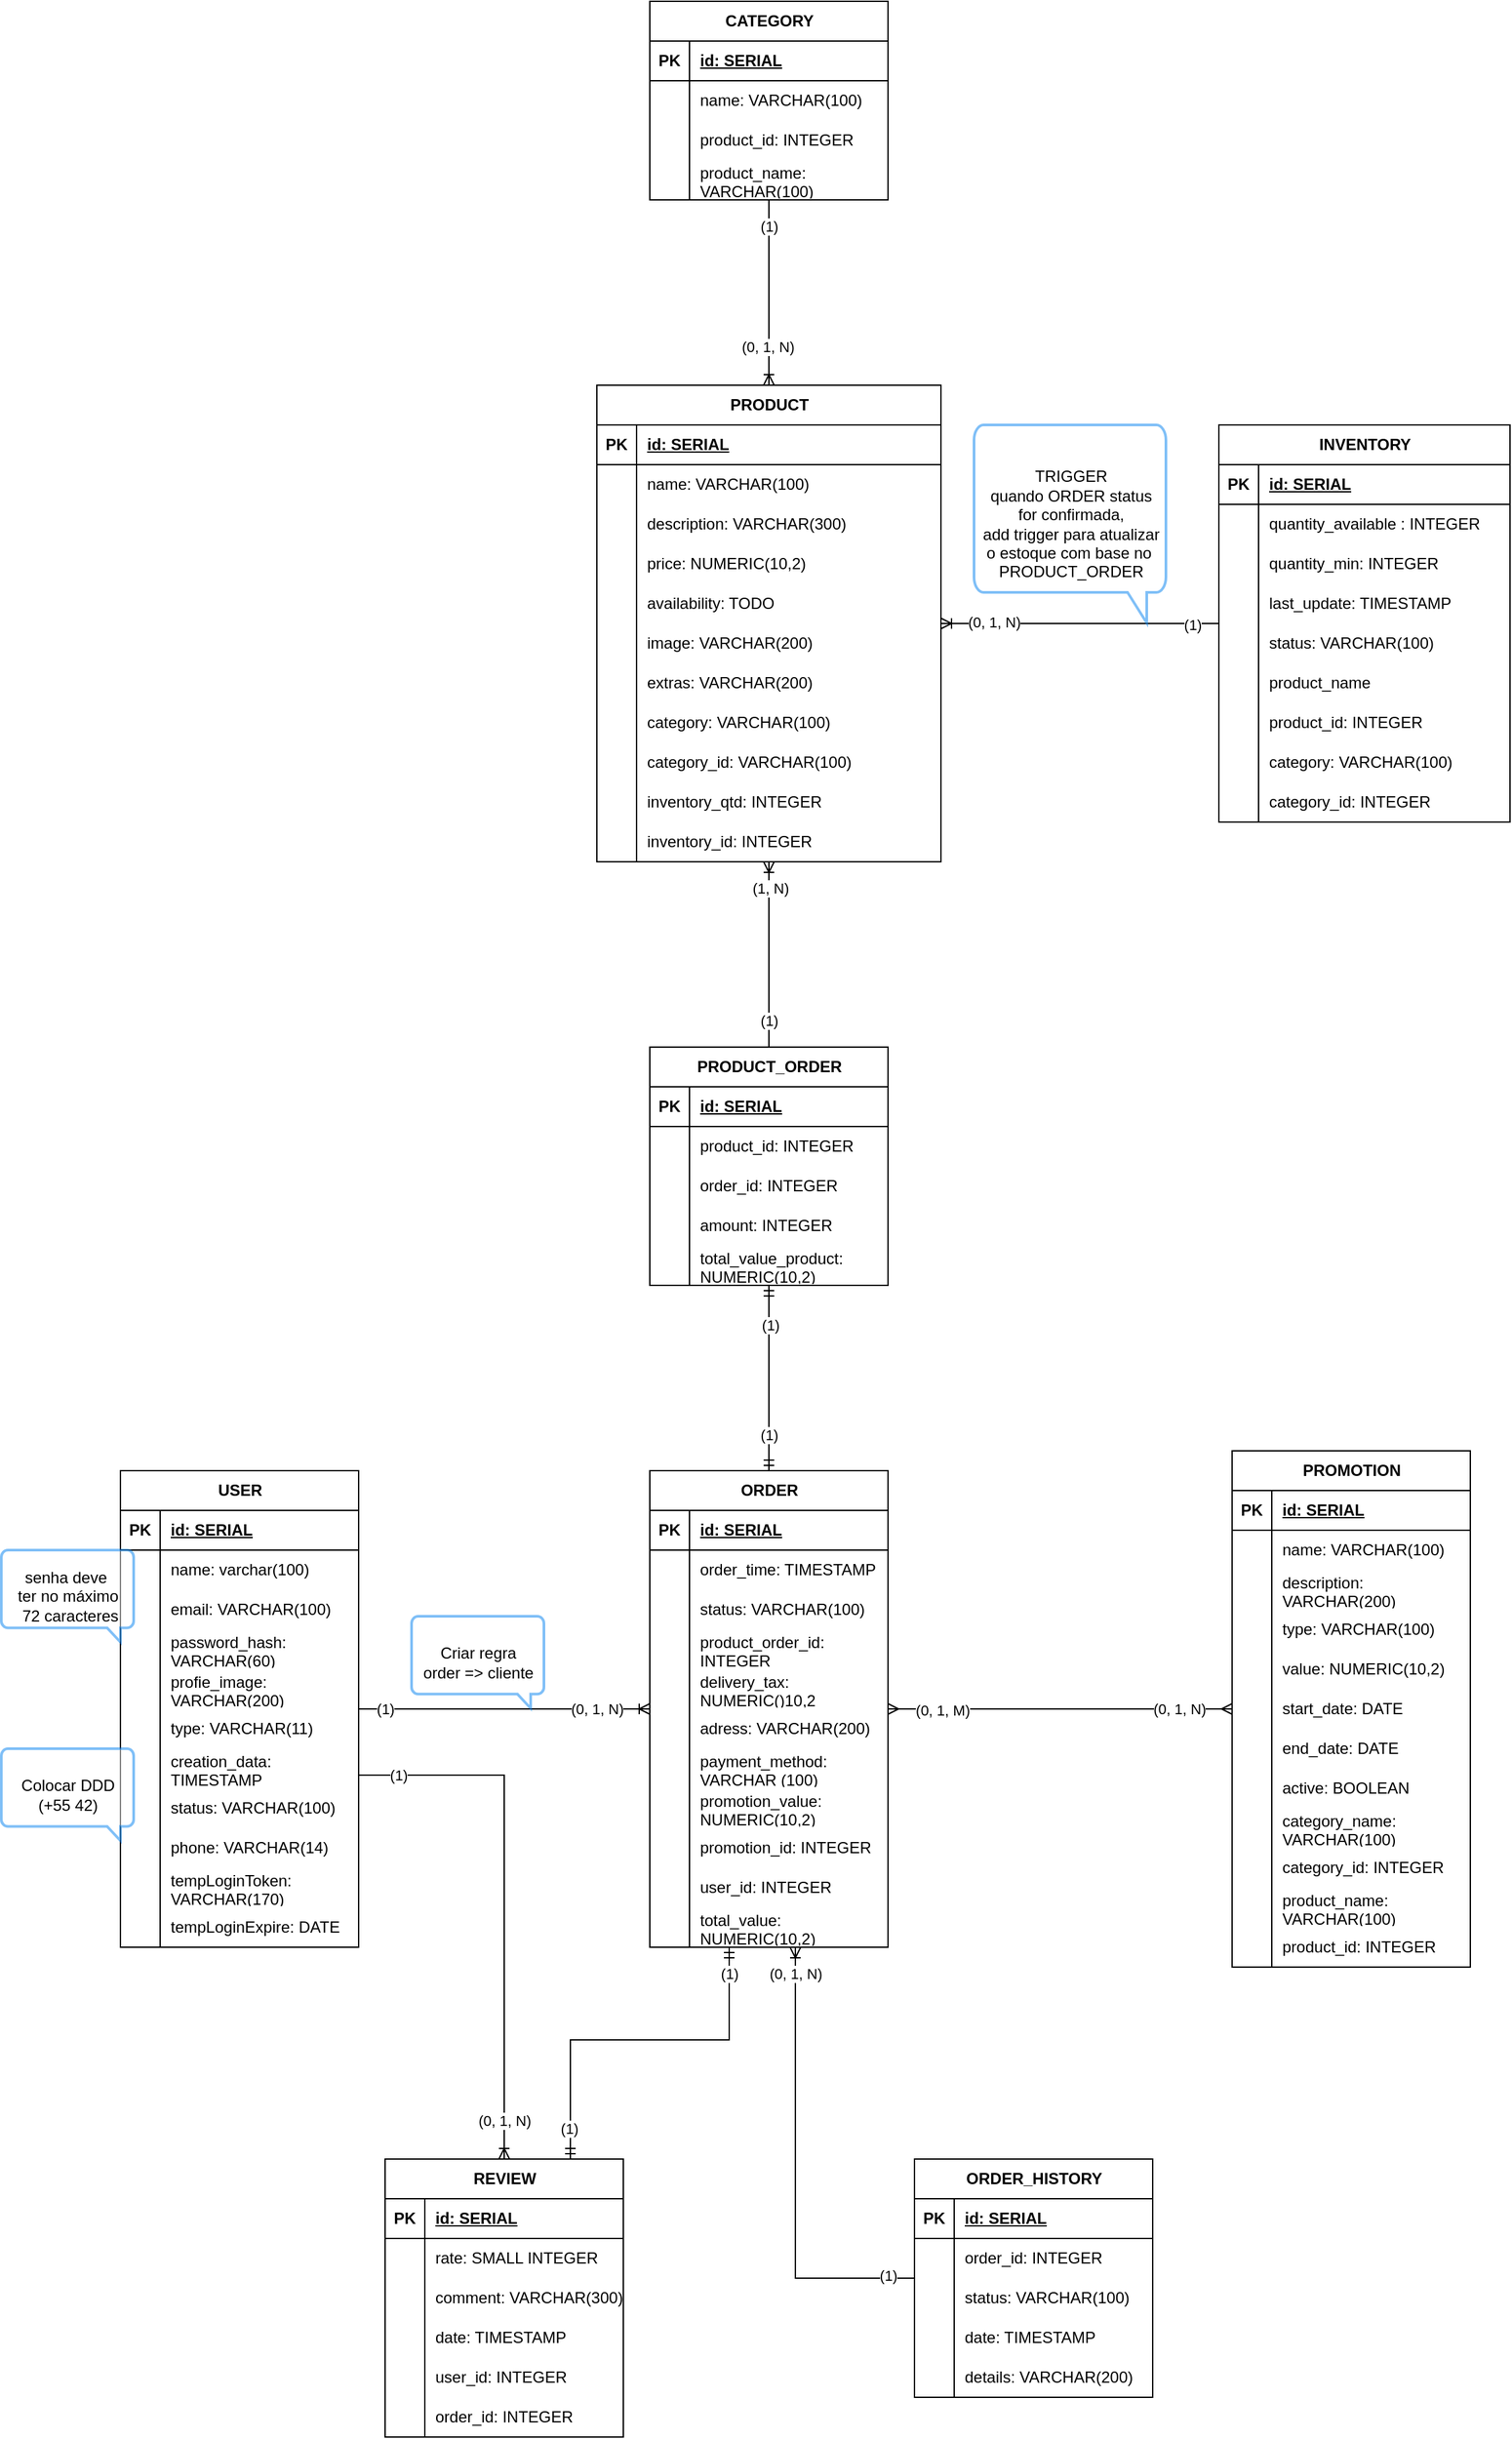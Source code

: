 <mxfile version="28.2.8">
  <diagram name="Page-1" id="fIk-0Wn7xFAlnR3erAyt">
    <mxGraphModel dx="1453" dy="775" grid="1" gridSize="10" guides="1" tooltips="1" connect="1" arrows="1" fold="1" page="1" pageScale="1" pageWidth="850" pageHeight="1100" math="0" shadow="0">
      <root>
        <mxCell id="0" />
        <mxCell id="1" parent="0" />
        <mxCell id="S-ZdiPx8-SFTxAHUSC7_-17" value="REVIEW" style="shape=table;startSize=30;container=1;collapsible=1;childLayout=tableLayout;fixedRows=1;rowLines=0;fontStyle=1;align=center;resizeLast=1;html=1;" parent="1" vertex="1">
          <mxGeometry x="780" y="1920" width="180" height="210" as="geometry" />
        </mxCell>
        <mxCell id="S-ZdiPx8-SFTxAHUSC7_-18" value="" style="shape=tableRow;horizontal=0;startSize=0;swimlaneHead=0;swimlaneBody=0;fillColor=none;collapsible=0;dropTarget=0;points=[[0,0.5],[1,0.5]];portConstraint=eastwest;top=0;left=0;right=0;bottom=1;" parent="S-ZdiPx8-SFTxAHUSC7_-17" vertex="1">
          <mxGeometry y="30" width="180" height="30" as="geometry" />
        </mxCell>
        <mxCell id="S-ZdiPx8-SFTxAHUSC7_-19" value="PK" style="shape=partialRectangle;connectable=0;fillColor=none;top=0;left=0;bottom=0;right=0;fontStyle=1;overflow=hidden;whiteSpace=wrap;html=1;" parent="S-ZdiPx8-SFTxAHUSC7_-18" vertex="1">
          <mxGeometry width="30" height="30" as="geometry">
            <mxRectangle width="30" height="30" as="alternateBounds" />
          </mxGeometry>
        </mxCell>
        <mxCell id="S-ZdiPx8-SFTxAHUSC7_-20" value="id: SERIAL" style="shape=partialRectangle;connectable=0;fillColor=none;top=0;left=0;bottom=0;right=0;align=left;spacingLeft=6;fontStyle=5;overflow=hidden;whiteSpace=wrap;html=1;" parent="S-ZdiPx8-SFTxAHUSC7_-18" vertex="1">
          <mxGeometry x="30" width="150" height="30" as="geometry">
            <mxRectangle width="150" height="30" as="alternateBounds" />
          </mxGeometry>
        </mxCell>
        <mxCell id="S-ZdiPx8-SFTxAHUSC7_-21" value="" style="shape=tableRow;horizontal=0;startSize=0;swimlaneHead=0;swimlaneBody=0;fillColor=none;collapsible=0;dropTarget=0;points=[[0,0.5],[1,0.5]];portConstraint=eastwest;top=0;left=0;right=0;bottom=0;" parent="S-ZdiPx8-SFTxAHUSC7_-17" vertex="1">
          <mxGeometry y="60" width="180" height="30" as="geometry" />
        </mxCell>
        <mxCell id="S-ZdiPx8-SFTxAHUSC7_-22" value="" style="shape=partialRectangle;connectable=0;fillColor=none;top=0;left=0;bottom=0;right=0;editable=1;overflow=hidden;whiteSpace=wrap;html=1;" parent="S-ZdiPx8-SFTxAHUSC7_-21" vertex="1">
          <mxGeometry width="30" height="30" as="geometry">
            <mxRectangle width="30" height="30" as="alternateBounds" />
          </mxGeometry>
        </mxCell>
        <mxCell id="S-ZdiPx8-SFTxAHUSC7_-23" value="rate: SMALL INTEGER" style="shape=partialRectangle;connectable=0;fillColor=none;top=0;left=0;bottom=0;right=0;align=left;spacingLeft=6;overflow=hidden;whiteSpace=wrap;html=1;" parent="S-ZdiPx8-SFTxAHUSC7_-21" vertex="1">
          <mxGeometry x="30" width="150" height="30" as="geometry">
            <mxRectangle width="150" height="30" as="alternateBounds" />
          </mxGeometry>
        </mxCell>
        <mxCell id="S-ZdiPx8-SFTxAHUSC7_-24" value="" style="shape=tableRow;horizontal=0;startSize=0;swimlaneHead=0;swimlaneBody=0;fillColor=none;collapsible=0;dropTarget=0;points=[[0,0.5],[1,0.5]];portConstraint=eastwest;top=0;left=0;right=0;bottom=0;" parent="S-ZdiPx8-SFTxAHUSC7_-17" vertex="1">
          <mxGeometry y="90" width="180" height="30" as="geometry" />
        </mxCell>
        <mxCell id="S-ZdiPx8-SFTxAHUSC7_-25" value="" style="shape=partialRectangle;connectable=0;fillColor=none;top=0;left=0;bottom=0;right=0;editable=1;overflow=hidden;whiteSpace=wrap;html=1;" parent="S-ZdiPx8-SFTxAHUSC7_-24" vertex="1">
          <mxGeometry width="30" height="30" as="geometry">
            <mxRectangle width="30" height="30" as="alternateBounds" />
          </mxGeometry>
        </mxCell>
        <mxCell id="S-ZdiPx8-SFTxAHUSC7_-26" value="comment: VARCHAR(300)" style="shape=partialRectangle;connectable=0;fillColor=none;top=0;left=0;bottom=0;right=0;align=left;spacingLeft=6;overflow=hidden;whiteSpace=wrap;html=1;" parent="S-ZdiPx8-SFTxAHUSC7_-24" vertex="1">
          <mxGeometry x="30" width="150" height="30" as="geometry">
            <mxRectangle width="150" height="30" as="alternateBounds" />
          </mxGeometry>
        </mxCell>
        <mxCell id="S-ZdiPx8-SFTxAHUSC7_-27" value="" style="shape=tableRow;horizontal=0;startSize=0;swimlaneHead=0;swimlaneBody=0;fillColor=none;collapsible=0;dropTarget=0;points=[[0,0.5],[1,0.5]];portConstraint=eastwest;top=0;left=0;right=0;bottom=0;" parent="S-ZdiPx8-SFTxAHUSC7_-17" vertex="1">
          <mxGeometry y="120" width="180" height="30" as="geometry" />
        </mxCell>
        <mxCell id="S-ZdiPx8-SFTxAHUSC7_-28" value="" style="shape=partialRectangle;connectable=0;fillColor=none;top=0;left=0;bottom=0;right=0;editable=1;overflow=hidden;whiteSpace=wrap;html=1;" parent="S-ZdiPx8-SFTxAHUSC7_-27" vertex="1">
          <mxGeometry width="30" height="30" as="geometry">
            <mxRectangle width="30" height="30" as="alternateBounds" />
          </mxGeometry>
        </mxCell>
        <mxCell id="S-ZdiPx8-SFTxAHUSC7_-29" value="date: TIMESTAMP" style="shape=partialRectangle;connectable=0;fillColor=none;top=0;left=0;bottom=0;right=0;align=left;spacingLeft=6;overflow=hidden;whiteSpace=wrap;html=1;" parent="S-ZdiPx8-SFTxAHUSC7_-27" vertex="1">
          <mxGeometry x="30" width="150" height="30" as="geometry">
            <mxRectangle width="150" height="30" as="alternateBounds" />
          </mxGeometry>
        </mxCell>
        <mxCell id="ENCic0RP--9EOykb7SkW-52" value="" style="shape=tableRow;horizontal=0;startSize=0;swimlaneHead=0;swimlaneBody=0;fillColor=none;collapsible=0;dropTarget=0;points=[[0,0.5],[1,0.5]];portConstraint=eastwest;top=0;left=0;right=0;bottom=0;" parent="S-ZdiPx8-SFTxAHUSC7_-17" vertex="1">
          <mxGeometry y="150" width="180" height="30" as="geometry" />
        </mxCell>
        <mxCell id="ENCic0RP--9EOykb7SkW-53" value="" style="shape=partialRectangle;connectable=0;fillColor=none;top=0;left=0;bottom=0;right=0;editable=1;overflow=hidden;whiteSpace=wrap;html=1;" parent="ENCic0RP--9EOykb7SkW-52" vertex="1">
          <mxGeometry width="30" height="30" as="geometry">
            <mxRectangle width="30" height="30" as="alternateBounds" />
          </mxGeometry>
        </mxCell>
        <mxCell id="ENCic0RP--9EOykb7SkW-54" value="user_id: INTEGER" style="shape=partialRectangle;connectable=0;fillColor=none;top=0;left=0;bottom=0;right=0;align=left;spacingLeft=6;overflow=hidden;whiteSpace=wrap;html=1;" parent="ENCic0RP--9EOykb7SkW-52" vertex="1">
          <mxGeometry x="30" width="150" height="30" as="geometry">
            <mxRectangle width="150" height="30" as="alternateBounds" />
          </mxGeometry>
        </mxCell>
        <mxCell id="S-ZdiPx8-SFTxAHUSC7_-30" value="" style="shape=tableRow;horizontal=0;startSize=0;swimlaneHead=0;swimlaneBody=0;fillColor=none;collapsible=0;dropTarget=0;points=[[0,0.5],[1,0.5]];portConstraint=eastwest;top=0;left=0;right=0;bottom=0;" parent="S-ZdiPx8-SFTxAHUSC7_-17" vertex="1">
          <mxGeometry y="180" width="180" height="30" as="geometry" />
        </mxCell>
        <mxCell id="S-ZdiPx8-SFTxAHUSC7_-31" value="" style="shape=partialRectangle;connectable=0;fillColor=none;top=0;left=0;bottom=0;right=0;editable=1;overflow=hidden;whiteSpace=wrap;html=1;" parent="S-ZdiPx8-SFTxAHUSC7_-30" vertex="1">
          <mxGeometry width="30" height="30" as="geometry">
            <mxRectangle width="30" height="30" as="alternateBounds" />
          </mxGeometry>
        </mxCell>
        <mxCell id="S-ZdiPx8-SFTxAHUSC7_-32" value="order_id: INTEGER" style="shape=partialRectangle;connectable=0;fillColor=none;top=0;left=0;bottom=0;right=0;align=left;spacingLeft=6;overflow=hidden;whiteSpace=wrap;html=1;" parent="S-ZdiPx8-SFTxAHUSC7_-30" vertex="1">
          <mxGeometry x="30" width="150" height="30" as="geometry">
            <mxRectangle width="150" height="30" as="alternateBounds" />
          </mxGeometry>
        </mxCell>
        <mxCell id="S-ZdiPx8-SFTxAHUSC7_-33" value="INVENTORY" style="shape=table;startSize=30;container=1;collapsible=1;childLayout=tableLayout;fixedRows=1;rowLines=0;fontStyle=1;align=center;resizeLast=1;html=1;" parent="1" vertex="1">
          <mxGeometry x="1410" y="610" width="220" height="300" as="geometry" />
        </mxCell>
        <mxCell id="S-ZdiPx8-SFTxAHUSC7_-34" value="" style="shape=tableRow;horizontal=0;startSize=0;swimlaneHead=0;swimlaneBody=0;fillColor=none;collapsible=0;dropTarget=0;points=[[0,0.5],[1,0.5]];portConstraint=eastwest;top=0;left=0;right=0;bottom=1;" parent="S-ZdiPx8-SFTxAHUSC7_-33" vertex="1">
          <mxGeometry y="30" width="220" height="30" as="geometry" />
        </mxCell>
        <mxCell id="S-ZdiPx8-SFTxAHUSC7_-35" value="PK" style="shape=partialRectangle;connectable=0;fillColor=none;top=0;left=0;bottom=0;right=0;fontStyle=1;overflow=hidden;whiteSpace=wrap;html=1;" parent="S-ZdiPx8-SFTxAHUSC7_-34" vertex="1">
          <mxGeometry width="30" height="30" as="geometry">
            <mxRectangle width="30" height="30" as="alternateBounds" />
          </mxGeometry>
        </mxCell>
        <mxCell id="S-ZdiPx8-SFTxAHUSC7_-36" value="id: SERIAL" style="shape=partialRectangle;connectable=0;fillColor=none;top=0;left=0;bottom=0;right=0;align=left;spacingLeft=6;fontStyle=5;overflow=hidden;whiteSpace=wrap;html=1;" parent="S-ZdiPx8-SFTxAHUSC7_-34" vertex="1">
          <mxGeometry x="30" width="190" height="30" as="geometry">
            <mxRectangle width="190" height="30" as="alternateBounds" />
          </mxGeometry>
        </mxCell>
        <mxCell id="ENCic0RP--9EOykb7SkW-36" value="" style="shape=tableRow;horizontal=0;startSize=0;swimlaneHead=0;swimlaneBody=0;fillColor=none;collapsible=0;dropTarget=0;points=[[0,0.5],[1,0.5]];portConstraint=eastwest;top=0;left=0;right=0;bottom=0;" parent="S-ZdiPx8-SFTxAHUSC7_-33" vertex="1">
          <mxGeometry y="60" width="220" height="30" as="geometry" />
        </mxCell>
        <mxCell id="ENCic0RP--9EOykb7SkW-37" value="" style="shape=partialRectangle;connectable=0;fillColor=none;top=0;left=0;bottom=0;right=0;editable=1;overflow=hidden;whiteSpace=wrap;html=1;" parent="ENCic0RP--9EOykb7SkW-36" vertex="1">
          <mxGeometry width="30" height="30" as="geometry">
            <mxRectangle width="30" height="30" as="alternateBounds" />
          </mxGeometry>
        </mxCell>
        <mxCell id="ENCic0RP--9EOykb7SkW-38" value="quantity_available : INTEGER&amp;nbsp;" style="shape=partialRectangle;connectable=0;fillColor=none;top=0;left=0;bottom=0;right=0;align=left;spacingLeft=6;overflow=hidden;whiteSpace=wrap;html=1;" parent="ENCic0RP--9EOykb7SkW-36" vertex="1">
          <mxGeometry x="30" width="190" height="30" as="geometry">
            <mxRectangle width="190" height="30" as="alternateBounds" />
          </mxGeometry>
        </mxCell>
        <mxCell id="S-ZdiPx8-SFTxAHUSC7_-46" value="" style="shape=tableRow;horizontal=0;startSize=0;swimlaneHead=0;swimlaneBody=0;fillColor=none;collapsible=0;dropTarget=0;points=[[0,0.5],[1,0.5]];portConstraint=eastwest;top=0;left=0;right=0;bottom=0;" parent="S-ZdiPx8-SFTxAHUSC7_-33" vertex="1">
          <mxGeometry y="90" width="220" height="30" as="geometry" />
        </mxCell>
        <mxCell id="S-ZdiPx8-SFTxAHUSC7_-47" value="" style="shape=partialRectangle;connectable=0;fillColor=none;top=0;left=0;bottom=0;right=0;editable=1;overflow=hidden;whiteSpace=wrap;html=1;" parent="S-ZdiPx8-SFTxAHUSC7_-46" vertex="1">
          <mxGeometry width="30" height="30" as="geometry">
            <mxRectangle width="30" height="30" as="alternateBounds" />
          </mxGeometry>
        </mxCell>
        <mxCell id="S-ZdiPx8-SFTxAHUSC7_-48" value="quantity_min: INTEGER" style="shape=partialRectangle;connectable=0;fillColor=none;top=0;left=0;bottom=0;right=0;align=left;spacingLeft=6;overflow=hidden;whiteSpace=wrap;html=1;" parent="S-ZdiPx8-SFTxAHUSC7_-46" vertex="1">
          <mxGeometry x="30" width="190" height="30" as="geometry">
            <mxRectangle width="190" height="30" as="alternateBounds" />
          </mxGeometry>
        </mxCell>
        <mxCell id="ENCic0RP--9EOykb7SkW-61" value="" style="shape=tableRow;horizontal=0;startSize=0;swimlaneHead=0;swimlaneBody=0;fillColor=none;collapsible=0;dropTarget=0;points=[[0,0.5],[1,0.5]];portConstraint=eastwest;top=0;left=0;right=0;bottom=0;" parent="S-ZdiPx8-SFTxAHUSC7_-33" vertex="1">
          <mxGeometry y="120" width="220" height="30" as="geometry" />
        </mxCell>
        <mxCell id="ENCic0RP--9EOykb7SkW-62" value="" style="shape=partialRectangle;connectable=0;fillColor=none;top=0;left=0;bottom=0;right=0;editable=1;overflow=hidden;whiteSpace=wrap;html=1;" parent="ENCic0RP--9EOykb7SkW-61" vertex="1">
          <mxGeometry width="30" height="30" as="geometry">
            <mxRectangle width="30" height="30" as="alternateBounds" />
          </mxGeometry>
        </mxCell>
        <mxCell id="ENCic0RP--9EOykb7SkW-63" value="last_update: TIMESTAMP" style="shape=partialRectangle;connectable=0;fillColor=none;top=0;left=0;bottom=0;right=0;align=left;spacingLeft=6;overflow=hidden;whiteSpace=wrap;html=1;" parent="ENCic0RP--9EOykb7SkW-61" vertex="1">
          <mxGeometry x="30" width="190" height="30" as="geometry">
            <mxRectangle width="190" height="30" as="alternateBounds" />
          </mxGeometry>
        </mxCell>
        <mxCell id="ZrXplsjryG2LtgH6hcRi-39" value="" style="shape=tableRow;horizontal=0;startSize=0;swimlaneHead=0;swimlaneBody=0;fillColor=none;collapsible=0;dropTarget=0;points=[[0,0.5],[1,0.5]];portConstraint=eastwest;top=0;left=0;right=0;bottom=0;" parent="S-ZdiPx8-SFTxAHUSC7_-33" vertex="1">
          <mxGeometry y="150" width="220" height="30" as="geometry" />
        </mxCell>
        <mxCell id="ZrXplsjryG2LtgH6hcRi-40" value="" style="shape=partialRectangle;connectable=0;fillColor=none;top=0;left=0;bottom=0;right=0;editable=1;overflow=hidden;whiteSpace=wrap;html=1;" parent="ZrXplsjryG2LtgH6hcRi-39" vertex="1">
          <mxGeometry width="30" height="30" as="geometry">
            <mxRectangle width="30" height="30" as="alternateBounds" />
          </mxGeometry>
        </mxCell>
        <mxCell id="ZrXplsjryG2LtgH6hcRi-41" value="status: VARCHAR(100)" style="shape=partialRectangle;connectable=0;fillColor=none;top=0;left=0;bottom=0;right=0;align=left;spacingLeft=6;overflow=hidden;whiteSpace=wrap;html=1;" parent="ZrXplsjryG2LtgH6hcRi-39" vertex="1">
          <mxGeometry x="30" width="190" height="30" as="geometry">
            <mxRectangle width="190" height="30" as="alternateBounds" />
          </mxGeometry>
        </mxCell>
        <mxCell id="S-ZdiPx8-SFTxAHUSC7_-43" value="" style="shape=tableRow;horizontal=0;startSize=0;swimlaneHead=0;swimlaneBody=0;fillColor=none;collapsible=0;dropTarget=0;points=[[0,0.5],[1,0.5]];portConstraint=eastwest;top=0;left=0;right=0;bottom=0;" parent="S-ZdiPx8-SFTxAHUSC7_-33" vertex="1">
          <mxGeometry y="180" width="220" height="30" as="geometry" />
        </mxCell>
        <mxCell id="S-ZdiPx8-SFTxAHUSC7_-44" value="" style="shape=partialRectangle;connectable=0;fillColor=none;top=0;left=0;bottom=0;right=0;editable=1;overflow=hidden;whiteSpace=wrap;html=1;" parent="S-ZdiPx8-SFTxAHUSC7_-43" vertex="1">
          <mxGeometry width="30" height="30" as="geometry">
            <mxRectangle width="30" height="30" as="alternateBounds" />
          </mxGeometry>
        </mxCell>
        <mxCell id="S-ZdiPx8-SFTxAHUSC7_-45" value="product_name" style="shape=partialRectangle;connectable=0;fillColor=none;top=0;left=0;bottom=0;right=0;align=left;spacingLeft=6;overflow=hidden;whiteSpace=wrap;html=1;" parent="S-ZdiPx8-SFTxAHUSC7_-43" vertex="1">
          <mxGeometry x="30" width="190" height="30" as="geometry">
            <mxRectangle width="190" height="30" as="alternateBounds" />
          </mxGeometry>
        </mxCell>
        <mxCell id="ZrXplsjryG2LtgH6hcRi-36" value="" style="shape=tableRow;horizontal=0;startSize=0;swimlaneHead=0;swimlaneBody=0;fillColor=none;collapsible=0;dropTarget=0;points=[[0,0.5],[1,0.5]];portConstraint=eastwest;top=0;left=0;right=0;bottom=0;" parent="S-ZdiPx8-SFTxAHUSC7_-33" vertex="1">
          <mxGeometry y="210" width="220" height="30" as="geometry" />
        </mxCell>
        <mxCell id="ZrXplsjryG2LtgH6hcRi-37" value="" style="shape=partialRectangle;connectable=0;fillColor=none;top=0;left=0;bottom=0;right=0;editable=1;overflow=hidden;whiteSpace=wrap;html=1;" parent="ZrXplsjryG2LtgH6hcRi-36" vertex="1">
          <mxGeometry width="30" height="30" as="geometry">
            <mxRectangle width="30" height="30" as="alternateBounds" />
          </mxGeometry>
        </mxCell>
        <mxCell id="ZrXplsjryG2LtgH6hcRi-38" value="product_id: INTEGER" style="shape=partialRectangle;connectable=0;fillColor=none;top=0;left=0;bottom=0;right=0;align=left;spacingLeft=6;overflow=hidden;whiteSpace=wrap;html=1;" parent="ZrXplsjryG2LtgH6hcRi-36" vertex="1">
          <mxGeometry x="30" width="190" height="30" as="geometry">
            <mxRectangle width="190" height="30" as="alternateBounds" />
          </mxGeometry>
        </mxCell>
        <mxCell id="ZrXplsjryG2LtgH6hcRi-42" value="" style="shape=tableRow;horizontal=0;startSize=0;swimlaneHead=0;swimlaneBody=0;fillColor=none;collapsible=0;dropTarget=0;points=[[0,0.5],[1,0.5]];portConstraint=eastwest;top=0;left=0;right=0;bottom=0;" parent="S-ZdiPx8-SFTxAHUSC7_-33" vertex="1">
          <mxGeometry y="240" width="220" height="30" as="geometry" />
        </mxCell>
        <mxCell id="ZrXplsjryG2LtgH6hcRi-43" value="" style="shape=partialRectangle;connectable=0;fillColor=none;top=0;left=0;bottom=0;right=0;editable=1;overflow=hidden;whiteSpace=wrap;html=1;" parent="ZrXplsjryG2LtgH6hcRi-42" vertex="1">
          <mxGeometry width="30" height="30" as="geometry">
            <mxRectangle width="30" height="30" as="alternateBounds" />
          </mxGeometry>
        </mxCell>
        <mxCell id="ZrXplsjryG2LtgH6hcRi-44" value="category: VARCHAR(100)" style="shape=partialRectangle;connectable=0;fillColor=none;top=0;left=0;bottom=0;right=0;align=left;spacingLeft=6;overflow=hidden;whiteSpace=wrap;html=1;" parent="ZrXplsjryG2LtgH6hcRi-42" vertex="1">
          <mxGeometry x="30" width="190" height="30" as="geometry">
            <mxRectangle width="190" height="30" as="alternateBounds" />
          </mxGeometry>
        </mxCell>
        <mxCell id="ZrXplsjryG2LtgH6hcRi-45" value="" style="shape=tableRow;horizontal=0;startSize=0;swimlaneHead=0;swimlaneBody=0;fillColor=none;collapsible=0;dropTarget=0;points=[[0,0.5],[1,0.5]];portConstraint=eastwest;top=0;left=0;right=0;bottom=0;" parent="S-ZdiPx8-SFTxAHUSC7_-33" vertex="1">
          <mxGeometry y="270" width="220" height="30" as="geometry" />
        </mxCell>
        <mxCell id="ZrXplsjryG2LtgH6hcRi-46" value="" style="shape=partialRectangle;connectable=0;fillColor=none;top=0;left=0;bottom=0;right=0;editable=1;overflow=hidden;whiteSpace=wrap;html=1;" parent="ZrXplsjryG2LtgH6hcRi-45" vertex="1">
          <mxGeometry width="30" height="30" as="geometry">
            <mxRectangle width="30" height="30" as="alternateBounds" />
          </mxGeometry>
        </mxCell>
        <mxCell id="ZrXplsjryG2LtgH6hcRi-47" value="category_id: INTEGER" style="shape=partialRectangle;connectable=0;fillColor=none;top=0;left=0;bottom=0;right=0;align=left;spacingLeft=6;overflow=hidden;whiteSpace=wrap;html=1;" parent="ZrXplsjryG2LtgH6hcRi-45" vertex="1">
          <mxGeometry x="30" width="190" height="30" as="geometry">
            <mxRectangle width="190" height="30" as="alternateBounds" />
          </mxGeometry>
        </mxCell>
        <mxCell id="ENCic0RP--9EOykb7SkW-1" value="ORDER" style="shape=table;startSize=30;container=1;collapsible=1;childLayout=tableLayout;fixedRows=1;rowLines=0;fontStyle=1;align=center;resizeLast=1;html=1;" parent="1" vertex="1">
          <mxGeometry x="980" y="1400" width="180" height="360" as="geometry" />
        </mxCell>
        <mxCell id="ENCic0RP--9EOykb7SkW-2" value="" style="shape=tableRow;horizontal=0;startSize=0;swimlaneHead=0;swimlaneBody=0;fillColor=none;collapsible=0;dropTarget=0;points=[[0,0.5],[1,0.5]];portConstraint=eastwest;top=0;left=0;right=0;bottom=1;" parent="ENCic0RP--9EOykb7SkW-1" vertex="1">
          <mxGeometry y="30" width="180" height="30" as="geometry" />
        </mxCell>
        <mxCell id="ENCic0RP--9EOykb7SkW-3" value="PK" style="shape=partialRectangle;connectable=0;fillColor=none;top=0;left=0;bottom=0;right=0;fontStyle=1;overflow=hidden;whiteSpace=wrap;html=1;" parent="ENCic0RP--9EOykb7SkW-2" vertex="1">
          <mxGeometry width="30" height="30" as="geometry">
            <mxRectangle width="30" height="30" as="alternateBounds" />
          </mxGeometry>
        </mxCell>
        <mxCell id="ENCic0RP--9EOykb7SkW-4" value="id: SERIAL" style="shape=partialRectangle;connectable=0;fillColor=none;top=0;left=0;bottom=0;right=0;align=left;spacingLeft=6;fontStyle=5;overflow=hidden;whiteSpace=wrap;html=1;" parent="ENCic0RP--9EOykb7SkW-2" vertex="1">
          <mxGeometry x="30" width="150" height="30" as="geometry">
            <mxRectangle width="150" height="30" as="alternateBounds" />
          </mxGeometry>
        </mxCell>
        <mxCell id="ENCic0RP--9EOykb7SkW-8" value="" style="shape=tableRow;horizontal=0;startSize=0;swimlaneHead=0;swimlaneBody=0;fillColor=none;collapsible=0;dropTarget=0;points=[[0,0.5],[1,0.5]];portConstraint=eastwest;top=0;left=0;right=0;bottom=0;" parent="ENCic0RP--9EOykb7SkW-1" vertex="1">
          <mxGeometry y="60" width="180" height="30" as="geometry" />
        </mxCell>
        <mxCell id="ENCic0RP--9EOykb7SkW-9" value="" style="shape=partialRectangle;connectable=0;fillColor=none;top=0;left=0;bottom=0;right=0;editable=1;overflow=hidden;whiteSpace=wrap;html=1;" parent="ENCic0RP--9EOykb7SkW-8" vertex="1">
          <mxGeometry width="30" height="30" as="geometry">
            <mxRectangle width="30" height="30" as="alternateBounds" />
          </mxGeometry>
        </mxCell>
        <mxCell id="ENCic0RP--9EOykb7SkW-10" value="order_time: TIMESTAMP" style="shape=partialRectangle;connectable=0;fillColor=none;top=0;left=0;bottom=0;right=0;align=left;spacingLeft=6;overflow=hidden;whiteSpace=wrap;html=1;" parent="ENCic0RP--9EOykb7SkW-8" vertex="1">
          <mxGeometry x="30" width="150" height="30" as="geometry">
            <mxRectangle width="150" height="30" as="alternateBounds" />
          </mxGeometry>
        </mxCell>
        <mxCell id="ENCic0RP--9EOykb7SkW-11" value="" style="shape=tableRow;horizontal=0;startSize=0;swimlaneHead=0;swimlaneBody=0;fillColor=none;collapsible=0;dropTarget=0;points=[[0,0.5],[1,0.5]];portConstraint=eastwest;top=0;left=0;right=0;bottom=0;" parent="ENCic0RP--9EOykb7SkW-1" vertex="1">
          <mxGeometry y="90" width="180" height="30" as="geometry" />
        </mxCell>
        <mxCell id="ENCic0RP--9EOykb7SkW-12" value="" style="shape=partialRectangle;connectable=0;fillColor=none;top=0;left=0;bottom=0;right=0;editable=1;overflow=hidden;whiteSpace=wrap;html=1;" parent="ENCic0RP--9EOykb7SkW-11" vertex="1">
          <mxGeometry width="30" height="30" as="geometry">
            <mxRectangle width="30" height="30" as="alternateBounds" />
          </mxGeometry>
        </mxCell>
        <mxCell id="ENCic0RP--9EOykb7SkW-13" value="status: VARCHAR(100)" style="shape=partialRectangle;connectable=0;fillColor=none;top=0;left=0;bottom=0;right=0;align=left;spacingLeft=6;overflow=hidden;whiteSpace=wrap;html=1;" parent="ENCic0RP--9EOykb7SkW-11" vertex="1">
          <mxGeometry x="30" width="150" height="30" as="geometry">
            <mxRectangle width="150" height="30" as="alternateBounds" />
          </mxGeometry>
        </mxCell>
        <mxCell id="ENCic0RP--9EOykb7SkW-67" value="" style="shape=tableRow;horizontal=0;startSize=0;swimlaneHead=0;swimlaneBody=0;fillColor=none;collapsible=0;dropTarget=0;points=[[0,0.5],[1,0.5]];portConstraint=eastwest;top=0;left=0;right=0;bottom=0;" parent="ENCic0RP--9EOykb7SkW-1" vertex="1">
          <mxGeometry y="120" width="180" height="30" as="geometry" />
        </mxCell>
        <mxCell id="ENCic0RP--9EOykb7SkW-68" value="" style="shape=partialRectangle;connectable=0;fillColor=none;top=0;left=0;bottom=0;right=0;editable=1;overflow=hidden;whiteSpace=wrap;html=1;" parent="ENCic0RP--9EOykb7SkW-67" vertex="1">
          <mxGeometry width="30" height="30" as="geometry">
            <mxRectangle width="30" height="30" as="alternateBounds" />
          </mxGeometry>
        </mxCell>
        <mxCell id="ENCic0RP--9EOykb7SkW-69" value="product_order_id: INTEGER" style="shape=partialRectangle;connectable=0;fillColor=none;top=0;left=0;bottom=0;right=0;align=left;spacingLeft=6;overflow=hidden;whiteSpace=wrap;html=1;" parent="ENCic0RP--9EOykb7SkW-67" vertex="1">
          <mxGeometry x="30" width="150" height="30" as="geometry">
            <mxRectangle width="150" height="30" as="alternateBounds" />
          </mxGeometry>
        </mxCell>
        <mxCell id="ENCic0RP--9EOykb7SkW-126" value="" style="shape=tableRow;horizontal=0;startSize=0;swimlaneHead=0;swimlaneBody=0;fillColor=none;collapsible=0;dropTarget=0;points=[[0,0.5],[1,0.5]];portConstraint=eastwest;top=0;left=0;right=0;bottom=0;" parent="ENCic0RP--9EOykb7SkW-1" vertex="1">
          <mxGeometry y="150" width="180" height="30" as="geometry" />
        </mxCell>
        <mxCell id="ENCic0RP--9EOykb7SkW-127" value="" style="shape=partialRectangle;connectable=0;fillColor=none;top=0;left=0;bottom=0;right=0;editable=1;overflow=hidden;whiteSpace=wrap;html=1;" parent="ENCic0RP--9EOykb7SkW-126" vertex="1">
          <mxGeometry width="30" height="30" as="geometry">
            <mxRectangle width="30" height="30" as="alternateBounds" />
          </mxGeometry>
        </mxCell>
        <mxCell id="ENCic0RP--9EOykb7SkW-128" value="delivery_tax: NUMERIC()10,2" style="shape=partialRectangle;connectable=0;fillColor=none;top=0;left=0;bottom=0;right=0;align=left;spacingLeft=6;overflow=hidden;whiteSpace=wrap;html=1;" parent="ENCic0RP--9EOykb7SkW-126" vertex="1">
          <mxGeometry x="30" width="150" height="30" as="geometry">
            <mxRectangle width="150" height="30" as="alternateBounds" />
          </mxGeometry>
        </mxCell>
        <mxCell id="ENCic0RP--9EOykb7SkW-129" value="" style="shape=tableRow;horizontal=0;startSize=0;swimlaneHead=0;swimlaneBody=0;fillColor=none;collapsible=0;dropTarget=0;points=[[0,0.5],[1,0.5]];portConstraint=eastwest;top=0;left=0;right=0;bottom=0;" parent="ENCic0RP--9EOykb7SkW-1" vertex="1">
          <mxGeometry y="180" width="180" height="30" as="geometry" />
        </mxCell>
        <mxCell id="ENCic0RP--9EOykb7SkW-130" value="" style="shape=partialRectangle;connectable=0;fillColor=none;top=0;left=0;bottom=0;right=0;editable=1;overflow=hidden;whiteSpace=wrap;html=1;" parent="ENCic0RP--9EOykb7SkW-129" vertex="1">
          <mxGeometry width="30" height="30" as="geometry">
            <mxRectangle width="30" height="30" as="alternateBounds" />
          </mxGeometry>
        </mxCell>
        <mxCell id="ENCic0RP--9EOykb7SkW-131" value="adress: VARCHAR(200)" style="shape=partialRectangle;connectable=0;fillColor=none;top=0;left=0;bottom=0;right=0;align=left;spacingLeft=6;overflow=hidden;whiteSpace=wrap;html=1;" parent="ENCic0RP--9EOykb7SkW-129" vertex="1">
          <mxGeometry x="30" width="150" height="30" as="geometry">
            <mxRectangle width="150" height="30" as="alternateBounds" />
          </mxGeometry>
        </mxCell>
        <mxCell id="ENCic0RP--9EOykb7SkW-132" value="" style="shape=tableRow;horizontal=0;startSize=0;swimlaneHead=0;swimlaneBody=0;fillColor=none;collapsible=0;dropTarget=0;points=[[0,0.5],[1,0.5]];portConstraint=eastwest;top=0;left=0;right=0;bottom=0;" parent="ENCic0RP--9EOykb7SkW-1" vertex="1">
          <mxGeometry y="210" width="180" height="30" as="geometry" />
        </mxCell>
        <mxCell id="ENCic0RP--9EOykb7SkW-133" value="" style="shape=partialRectangle;connectable=0;fillColor=none;top=0;left=0;bottom=0;right=0;editable=1;overflow=hidden;whiteSpace=wrap;html=1;" parent="ENCic0RP--9EOykb7SkW-132" vertex="1">
          <mxGeometry width="30" height="30" as="geometry">
            <mxRectangle width="30" height="30" as="alternateBounds" />
          </mxGeometry>
        </mxCell>
        <mxCell id="ENCic0RP--9EOykb7SkW-134" value="payment_method: VARCHAR (100)" style="shape=partialRectangle;connectable=0;fillColor=none;top=0;left=0;bottom=0;right=0;align=left;spacingLeft=6;overflow=hidden;whiteSpace=wrap;html=1;" parent="ENCic0RP--9EOykb7SkW-132" vertex="1">
          <mxGeometry x="30" width="150" height="30" as="geometry">
            <mxRectangle width="150" height="30" as="alternateBounds" />
          </mxGeometry>
        </mxCell>
        <mxCell id="ZrXplsjryG2LtgH6hcRi-49" value="" style="shape=tableRow;horizontal=0;startSize=0;swimlaneHead=0;swimlaneBody=0;fillColor=none;collapsible=0;dropTarget=0;points=[[0,0.5],[1,0.5]];portConstraint=eastwest;top=0;left=0;right=0;bottom=0;" parent="ENCic0RP--9EOykb7SkW-1" vertex="1">
          <mxGeometry y="240" width="180" height="30" as="geometry" />
        </mxCell>
        <mxCell id="ZrXplsjryG2LtgH6hcRi-50" value="" style="shape=partialRectangle;connectable=0;fillColor=none;top=0;left=0;bottom=0;right=0;editable=1;overflow=hidden;whiteSpace=wrap;html=1;" parent="ZrXplsjryG2LtgH6hcRi-49" vertex="1">
          <mxGeometry width="30" height="30" as="geometry">
            <mxRectangle width="30" height="30" as="alternateBounds" />
          </mxGeometry>
        </mxCell>
        <mxCell id="ZrXplsjryG2LtgH6hcRi-51" value="promotion_value: NUMERIC(10,2)" style="shape=partialRectangle;connectable=0;fillColor=none;top=0;left=0;bottom=0;right=0;align=left;spacingLeft=6;overflow=hidden;whiteSpace=wrap;html=1;" parent="ZrXplsjryG2LtgH6hcRi-49" vertex="1">
          <mxGeometry x="30" width="150" height="30" as="geometry">
            <mxRectangle width="150" height="30" as="alternateBounds" />
          </mxGeometry>
        </mxCell>
        <mxCell id="ZrXplsjryG2LtgH6hcRi-52" value="" style="shape=tableRow;horizontal=0;startSize=0;swimlaneHead=0;swimlaneBody=0;fillColor=none;collapsible=0;dropTarget=0;points=[[0,0.5],[1,0.5]];portConstraint=eastwest;top=0;left=0;right=0;bottom=0;" parent="ENCic0RP--9EOykb7SkW-1" vertex="1">
          <mxGeometry y="270" width="180" height="30" as="geometry" />
        </mxCell>
        <mxCell id="ZrXplsjryG2LtgH6hcRi-53" value="" style="shape=partialRectangle;connectable=0;fillColor=none;top=0;left=0;bottom=0;right=0;editable=1;overflow=hidden;whiteSpace=wrap;html=1;" parent="ZrXplsjryG2LtgH6hcRi-52" vertex="1">
          <mxGeometry width="30" height="30" as="geometry">
            <mxRectangle width="30" height="30" as="alternateBounds" />
          </mxGeometry>
        </mxCell>
        <mxCell id="ZrXplsjryG2LtgH6hcRi-54" value="promotion_id: INTEGER" style="shape=partialRectangle;connectable=0;fillColor=none;top=0;left=0;bottom=0;right=0;align=left;spacingLeft=6;overflow=hidden;whiteSpace=wrap;html=1;" parent="ZrXplsjryG2LtgH6hcRi-52" vertex="1">
          <mxGeometry x="30" width="150" height="30" as="geometry">
            <mxRectangle width="150" height="30" as="alternateBounds" />
          </mxGeometry>
        </mxCell>
        <mxCell id="ENCic0RP--9EOykb7SkW-5" value="" style="shape=tableRow;horizontal=0;startSize=0;swimlaneHead=0;swimlaneBody=0;fillColor=none;collapsible=0;dropTarget=0;points=[[0,0.5],[1,0.5]];portConstraint=eastwest;top=0;left=0;right=0;bottom=0;" parent="ENCic0RP--9EOykb7SkW-1" vertex="1">
          <mxGeometry y="300" width="180" height="30" as="geometry" />
        </mxCell>
        <mxCell id="ENCic0RP--9EOykb7SkW-6" value="" style="shape=partialRectangle;connectable=0;fillColor=none;top=0;left=0;bottom=0;right=0;editable=1;overflow=hidden;whiteSpace=wrap;html=1;" parent="ENCic0RP--9EOykb7SkW-5" vertex="1">
          <mxGeometry width="30" height="30" as="geometry">
            <mxRectangle width="30" height="30" as="alternateBounds" />
          </mxGeometry>
        </mxCell>
        <mxCell id="ENCic0RP--9EOykb7SkW-7" value="user_id: INTEGER" style="shape=partialRectangle;connectable=0;fillColor=none;top=0;left=0;bottom=0;right=0;align=left;spacingLeft=6;overflow=hidden;whiteSpace=wrap;html=1;" parent="ENCic0RP--9EOykb7SkW-5" vertex="1">
          <mxGeometry x="30" width="150" height="30" as="geometry">
            <mxRectangle width="150" height="30" as="alternateBounds" />
          </mxGeometry>
        </mxCell>
        <mxCell id="KIBxM_mDilziIe_8it7g-24" value="" style="shape=tableRow;horizontal=0;startSize=0;swimlaneHead=0;swimlaneBody=0;fillColor=none;collapsible=0;dropTarget=0;points=[[0,0.5],[1,0.5]];portConstraint=eastwest;top=0;left=0;right=0;bottom=0;" vertex="1" parent="ENCic0RP--9EOykb7SkW-1">
          <mxGeometry y="330" width="180" height="30" as="geometry" />
        </mxCell>
        <mxCell id="KIBxM_mDilziIe_8it7g-25" value="" style="shape=partialRectangle;connectable=0;fillColor=none;top=0;left=0;bottom=0;right=0;editable=1;overflow=hidden;whiteSpace=wrap;html=1;" vertex="1" parent="KIBxM_mDilziIe_8it7g-24">
          <mxGeometry width="30" height="30" as="geometry">
            <mxRectangle width="30" height="30" as="alternateBounds" />
          </mxGeometry>
        </mxCell>
        <mxCell id="KIBxM_mDilziIe_8it7g-26" value="total_value: NUMERIC(10,2)" style="shape=partialRectangle;connectable=0;fillColor=none;top=0;left=0;bottom=0;right=0;align=left;spacingLeft=6;overflow=hidden;whiteSpace=wrap;html=1;" vertex="1" parent="KIBxM_mDilziIe_8it7g-24">
          <mxGeometry x="30" width="150" height="30" as="geometry">
            <mxRectangle width="150" height="30" as="alternateBounds" />
          </mxGeometry>
        </mxCell>
        <mxCell id="ENCic0RP--9EOykb7SkW-17" value="PROMOTION" style="shape=table;startSize=30;container=1;collapsible=1;childLayout=tableLayout;fixedRows=1;rowLines=0;fontStyle=1;align=center;resizeLast=1;html=1;" parent="1" vertex="1">
          <mxGeometry x="1420" y="1385" width="180" height="390" as="geometry" />
        </mxCell>
        <mxCell id="ENCic0RP--9EOykb7SkW-18" value="" style="shape=tableRow;horizontal=0;startSize=0;swimlaneHead=0;swimlaneBody=0;fillColor=none;collapsible=0;dropTarget=0;points=[[0,0.5],[1,0.5]];portConstraint=eastwest;top=0;left=0;right=0;bottom=1;" parent="ENCic0RP--9EOykb7SkW-17" vertex="1">
          <mxGeometry y="30" width="180" height="30" as="geometry" />
        </mxCell>
        <mxCell id="ENCic0RP--9EOykb7SkW-19" value="PK" style="shape=partialRectangle;connectable=0;fillColor=none;top=0;left=0;bottom=0;right=0;fontStyle=1;overflow=hidden;whiteSpace=wrap;html=1;" parent="ENCic0RP--9EOykb7SkW-18" vertex="1">
          <mxGeometry width="30" height="30" as="geometry">
            <mxRectangle width="30" height="30" as="alternateBounds" />
          </mxGeometry>
        </mxCell>
        <mxCell id="ENCic0RP--9EOykb7SkW-20" value="id: SERIAL" style="shape=partialRectangle;connectable=0;fillColor=none;top=0;left=0;bottom=0;right=0;align=left;spacingLeft=6;fontStyle=5;overflow=hidden;whiteSpace=wrap;html=1;" parent="ENCic0RP--9EOykb7SkW-18" vertex="1">
          <mxGeometry x="30" width="150" height="30" as="geometry">
            <mxRectangle width="150" height="30" as="alternateBounds" />
          </mxGeometry>
        </mxCell>
        <mxCell id="ENCic0RP--9EOykb7SkW-21" value="" style="shape=tableRow;horizontal=0;startSize=0;swimlaneHead=0;swimlaneBody=0;fillColor=none;collapsible=0;dropTarget=0;points=[[0,0.5],[1,0.5]];portConstraint=eastwest;top=0;left=0;right=0;bottom=0;" parent="ENCic0RP--9EOykb7SkW-17" vertex="1">
          <mxGeometry y="60" width="180" height="30" as="geometry" />
        </mxCell>
        <mxCell id="ENCic0RP--9EOykb7SkW-22" value="" style="shape=partialRectangle;connectable=0;fillColor=none;top=0;left=0;bottom=0;right=0;editable=1;overflow=hidden;whiteSpace=wrap;html=1;" parent="ENCic0RP--9EOykb7SkW-21" vertex="1">
          <mxGeometry width="30" height="30" as="geometry">
            <mxRectangle width="30" height="30" as="alternateBounds" />
          </mxGeometry>
        </mxCell>
        <mxCell id="ENCic0RP--9EOykb7SkW-23" value="name: VARCHAR(100)" style="shape=partialRectangle;connectable=0;fillColor=none;top=0;left=0;bottom=0;right=0;align=left;spacingLeft=6;overflow=hidden;whiteSpace=wrap;html=1;" parent="ENCic0RP--9EOykb7SkW-21" vertex="1">
          <mxGeometry x="30" width="150" height="30" as="geometry">
            <mxRectangle width="150" height="30" as="alternateBounds" />
          </mxGeometry>
        </mxCell>
        <mxCell id="ENCic0RP--9EOykb7SkW-24" value="" style="shape=tableRow;horizontal=0;startSize=0;swimlaneHead=0;swimlaneBody=0;fillColor=none;collapsible=0;dropTarget=0;points=[[0,0.5],[1,0.5]];portConstraint=eastwest;top=0;left=0;right=0;bottom=0;" parent="ENCic0RP--9EOykb7SkW-17" vertex="1">
          <mxGeometry y="90" width="180" height="30" as="geometry" />
        </mxCell>
        <mxCell id="ENCic0RP--9EOykb7SkW-25" value="" style="shape=partialRectangle;connectable=0;fillColor=none;top=0;left=0;bottom=0;right=0;editable=1;overflow=hidden;whiteSpace=wrap;html=1;" parent="ENCic0RP--9EOykb7SkW-24" vertex="1">
          <mxGeometry width="30" height="30" as="geometry">
            <mxRectangle width="30" height="30" as="alternateBounds" />
          </mxGeometry>
        </mxCell>
        <mxCell id="ENCic0RP--9EOykb7SkW-26" value="description: VARCHAR(200)" style="shape=partialRectangle;connectable=0;fillColor=none;top=0;left=0;bottom=0;right=0;align=left;spacingLeft=6;overflow=hidden;whiteSpace=wrap;html=1;" parent="ENCic0RP--9EOykb7SkW-24" vertex="1">
          <mxGeometry x="30" width="150" height="30" as="geometry">
            <mxRectangle width="150" height="30" as="alternateBounds" />
          </mxGeometry>
        </mxCell>
        <mxCell id="ENCic0RP--9EOykb7SkW-27" value="" style="shape=tableRow;horizontal=0;startSize=0;swimlaneHead=0;swimlaneBody=0;fillColor=none;collapsible=0;dropTarget=0;points=[[0,0.5],[1,0.5]];portConstraint=eastwest;top=0;left=0;right=0;bottom=0;" parent="ENCic0RP--9EOykb7SkW-17" vertex="1">
          <mxGeometry y="120" width="180" height="30" as="geometry" />
        </mxCell>
        <mxCell id="ENCic0RP--9EOykb7SkW-28" value="" style="shape=partialRectangle;connectable=0;fillColor=none;top=0;left=0;bottom=0;right=0;editable=1;overflow=hidden;whiteSpace=wrap;html=1;" parent="ENCic0RP--9EOykb7SkW-27" vertex="1">
          <mxGeometry width="30" height="30" as="geometry">
            <mxRectangle width="30" height="30" as="alternateBounds" />
          </mxGeometry>
        </mxCell>
        <mxCell id="ENCic0RP--9EOykb7SkW-29" value="type: VARCHAR(100)" style="shape=partialRectangle;connectable=0;fillColor=none;top=0;left=0;bottom=0;right=0;align=left;spacingLeft=6;overflow=hidden;whiteSpace=wrap;html=1;" parent="ENCic0RP--9EOykb7SkW-27" vertex="1">
          <mxGeometry x="30" width="150" height="30" as="geometry">
            <mxRectangle width="150" height="30" as="alternateBounds" />
          </mxGeometry>
        </mxCell>
        <mxCell id="ZrXplsjryG2LtgH6hcRi-55" value="" style="shape=tableRow;horizontal=0;startSize=0;swimlaneHead=0;swimlaneBody=0;fillColor=none;collapsible=0;dropTarget=0;points=[[0,0.5],[1,0.5]];portConstraint=eastwest;top=0;left=0;right=0;bottom=0;" parent="ENCic0RP--9EOykb7SkW-17" vertex="1">
          <mxGeometry y="150" width="180" height="30" as="geometry" />
        </mxCell>
        <mxCell id="ZrXplsjryG2LtgH6hcRi-56" value="" style="shape=partialRectangle;connectable=0;fillColor=none;top=0;left=0;bottom=0;right=0;editable=1;overflow=hidden;whiteSpace=wrap;html=1;" parent="ZrXplsjryG2LtgH6hcRi-55" vertex="1">
          <mxGeometry width="30" height="30" as="geometry">
            <mxRectangle width="30" height="30" as="alternateBounds" />
          </mxGeometry>
        </mxCell>
        <mxCell id="ZrXplsjryG2LtgH6hcRi-57" value="value: NUMERIC(10,2)" style="shape=partialRectangle;connectable=0;fillColor=none;top=0;left=0;bottom=0;right=0;align=left;spacingLeft=6;overflow=hidden;whiteSpace=wrap;html=1;" parent="ZrXplsjryG2LtgH6hcRi-55" vertex="1">
          <mxGeometry x="30" width="150" height="30" as="geometry">
            <mxRectangle width="150" height="30" as="alternateBounds" />
          </mxGeometry>
        </mxCell>
        <mxCell id="ZrXplsjryG2LtgH6hcRi-61" value="" style="shape=tableRow;horizontal=0;startSize=0;swimlaneHead=0;swimlaneBody=0;fillColor=none;collapsible=0;dropTarget=0;points=[[0,0.5],[1,0.5]];portConstraint=eastwest;top=0;left=0;right=0;bottom=0;" parent="ENCic0RP--9EOykb7SkW-17" vertex="1">
          <mxGeometry y="180" width="180" height="30" as="geometry" />
        </mxCell>
        <mxCell id="ZrXplsjryG2LtgH6hcRi-62" value="" style="shape=partialRectangle;connectable=0;fillColor=none;top=0;left=0;bottom=0;right=0;editable=1;overflow=hidden;whiteSpace=wrap;html=1;" parent="ZrXplsjryG2LtgH6hcRi-61" vertex="1">
          <mxGeometry width="30" height="30" as="geometry">
            <mxRectangle width="30" height="30" as="alternateBounds" />
          </mxGeometry>
        </mxCell>
        <mxCell id="ZrXplsjryG2LtgH6hcRi-63" value="start_date: DATE" style="shape=partialRectangle;connectable=0;fillColor=none;top=0;left=0;bottom=0;right=0;align=left;spacingLeft=6;overflow=hidden;whiteSpace=wrap;html=1;" parent="ZrXplsjryG2LtgH6hcRi-61" vertex="1">
          <mxGeometry x="30" width="150" height="30" as="geometry">
            <mxRectangle width="150" height="30" as="alternateBounds" />
          </mxGeometry>
        </mxCell>
        <mxCell id="ZrXplsjryG2LtgH6hcRi-64" value="" style="shape=tableRow;horizontal=0;startSize=0;swimlaneHead=0;swimlaneBody=0;fillColor=none;collapsible=0;dropTarget=0;points=[[0,0.5],[1,0.5]];portConstraint=eastwest;top=0;left=0;right=0;bottom=0;" parent="ENCic0RP--9EOykb7SkW-17" vertex="1">
          <mxGeometry y="210" width="180" height="30" as="geometry" />
        </mxCell>
        <mxCell id="ZrXplsjryG2LtgH6hcRi-65" value="" style="shape=partialRectangle;connectable=0;fillColor=none;top=0;left=0;bottom=0;right=0;editable=1;overflow=hidden;whiteSpace=wrap;html=1;" parent="ZrXplsjryG2LtgH6hcRi-64" vertex="1">
          <mxGeometry width="30" height="30" as="geometry">
            <mxRectangle width="30" height="30" as="alternateBounds" />
          </mxGeometry>
        </mxCell>
        <mxCell id="ZrXplsjryG2LtgH6hcRi-66" value="end_date: DATE" style="shape=partialRectangle;connectable=0;fillColor=none;top=0;left=0;bottom=0;right=0;align=left;spacingLeft=6;overflow=hidden;whiteSpace=wrap;html=1;" parent="ZrXplsjryG2LtgH6hcRi-64" vertex="1">
          <mxGeometry x="30" width="150" height="30" as="geometry">
            <mxRectangle width="150" height="30" as="alternateBounds" />
          </mxGeometry>
        </mxCell>
        <mxCell id="ZrXplsjryG2LtgH6hcRi-67" value="" style="shape=tableRow;horizontal=0;startSize=0;swimlaneHead=0;swimlaneBody=0;fillColor=none;collapsible=0;dropTarget=0;points=[[0,0.5],[1,0.5]];portConstraint=eastwest;top=0;left=0;right=0;bottom=0;" parent="ENCic0RP--9EOykb7SkW-17" vertex="1">
          <mxGeometry y="240" width="180" height="30" as="geometry" />
        </mxCell>
        <mxCell id="ZrXplsjryG2LtgH6hcRi-68" value="" style="shape=partialRectangle;connectable=0;fillColor=none;top=0;left=0;bottom=0;right=0;editable=1;overflow=hidden;whiteSpace=wrap;html=1;" parent="ZrXplsjryG2LtgH6hcRi-67" vertex="1">
          <mxGeometry width="30" height="30" as="geometry">
            <mxRectangle width="30" height="30" as="alternateBounds" />
          </mxGeometry>
        </mxCell>
        <mxCell id="ZrXplsjryG2LtgH6hcRi-69" value="active: BOOLEAN" style="shape=partialRectangle;connectable=0;fillColor=none;top=0;left=0;bottom=0;right=0;align=left;spacingLeft=6;overflow=hidden;whiteSpace=wrap;html=1;" parent="ZrXplsjryG2LtgH6hcRi-67" vertex="1">
          <mxGeometry x="30" width="150" height="30" as="geometry">
            <mxRectangle width="150" height="30" as="alternateBounds" />
          </mxGeometry>
        </mxCell>
        <mxCell id="ZrXplsjryG2LtgH6hcRi-70" value="" style="shape=tableRow;horizontal=0;startSize=0;swimlaneHead=0;swimlaneBody=0;fillColor=none;collapsible=0;dropTarget=0;points=[[0,0.5],[1,0.5]];portConstraint=eastwest;top=0;left=0;right=0;bottom=0;" parent="ENCic0RP--9EOykb7SkW-17" vertex="1">
          <mxGeometry y="270" width="180" height="30" as="geometry" />
        </mxCell>
        <mxCell id="ZrXplsjryG2LtgH6hcRi-71" value="" style="shape=partialRectangle;connectable=0;fillColor=none;top=0;left=0;bottom=0;right=0;editable=1;overflow=hidden;whiteSpace=wrap;html=1;" parent="ZrXplsjryG2LtgH6hcRi-70" vertex="1">
          <mxGeometry width="30" height="30" as="geometry">
            <mxRectangle width="30" height="30" as="alternateBounds" />
          </mxGeometry>
        </mxCell>
        <mxCell id="ZrXplsjryG2LtgH6hcRi-72" value="category_name: VARCHAR(100)" style="shape=partialRectangle;connectable=0;fillColor=none;top=0;left=0;bottom=0;right=0;align=left;spacingLeft=6;overflow=hidden;whiteSpace=wrap;html=1;" parent="ZrXplsjryG2LtgH6hcRi-70" vertex="1">
          <mxGeometry x="30" width="150" height="30" as="geometry">
            <mxRectangle width="150" height="30" as="alternateBounds" />
          </mxGeometry>
        </mxCell>
        <mxCell id="ZrXplsjryG2LtgH6hcRi-73" value="" style="shape=tableRow;horizontal=0;startSize=0;swimlaneHead=0;swimlaneBody=0;fillColor=none;collapsible=0;dropTarget=0;points=[[0,0.5],[1,0.5]];portConstraint=eastwest;top=0;left=0;right=0;bottom=0;" parent="ENCic0RP--9EOykb7SkW-17" vertex="1">
          <mxGeometry y="300" width="180" height="30" as="geometry" />
        </mxCell>
        <mxCell id="ZrXplsjryG2LtgH6hcRi-74" value="" style="shape=partialRectangle;connectable=0;fillColor=none;top=0;left=0;bottom=0;right=0;editable=1;overflow=hidden;whiteSpace=wrap;html=1;" parent="ZrXplsjryG2LtgH6hcRi-73" vertex="1">
          <mxGeometry width="30" height="30" as="geometry">
            <mxRectangle width="30" height="30" as="alternateBounds" />
          </mxGeometry>
        </mxCell>
        <mxCell id="ZrXplsjryG2LtgH6hcRi-75" value="category_id: INTEGER" style="shape=partialRectangle;connectable=0;fillColor=none;top=0;left=0;bottom=0;right=0;align=left;spacingLeft=6;overflow=hidden;whiteSpace=wrap;html=1;" parent="ZrXplsjryG2LtgH6hcRi-73" vertex="1">
          <mxGeometry x="30" width="150" height="30" as="geometry">
            <mxRectangle width="150" height="30" as="alternateBounds" />
          </mxGeometry>
        </mxCell>
        <mxCell id="ZrXplsjryG2LtgH6hcRi-58" value="" style="shape=tableRow;horizontal=0;startSize=0;swimlaneHead=0;swimlaneBody=0;fillColor=none;collapsible=0;dropTarget=0;points=[[0,0.5],[1,0.5]];portConstraint=eastwest;top=0;left=0;right=0;bottom=0;" parent="ENCic0RP--9EOykb7SkW-17" vertex="1">
          <mxGeometry y="330" width="180" height="30" as="geometry" />
        </mxCell>
        <mxCell id="ZrXplsjryG2LtgH6hcRi-59" value="" style="shape=partialRectangle;connectable=0;fillColor=none;top=0;left=0;bottom=0;right=0;editable=1;overflow=hidden;whiteSpace=wrap;html=1;" parent="ZrXplsjryG2LtgH6hcRi-58" vertex="1">
          <mxGeometry width="30" height="30" as="geometry">
            <mxRectangle width="30" height="30" as="alternateBounds" />
          </mxGeometry>
        </mxCell>
        <mxCell id="ZrXplsjryG2LtgH6hcRi-60" value="product_name: VARCHAR(100)" style="shape=partialRectangle;connectable=0;fillColor=none;top=0;left=0;bottom=0;right=0;align=left;spacingLeft=6;overflow=hidden;whiteSpace=wrap;html=1;" parent="ZrXplsjryG2LtgH6hcRi-58" vertex="1">
          <mxGeometry x="30" width="150" height="30" as="geometry">
            <mxRectangle width="150" height="30" as="alternateBounds" />
          </mxGeometry>
        </mxCell>
        <mxCell id="ZrXplsjryG2LtgH6hcRi-76" value="" style="shape=tableRow;horizontal=0;startSize=0;swimlaneHead=0;swimlaneBody=0;fillColor=none;collapsible=0;dropTarget=0;points=[[0,0.5],[1,0.5]];portConstraint=eastwest;top=0;left=0;right=0;bottom=0;" parent="ENCic0RP--9EOykb7SkW-17" vertex="1">
          <mxGeometry y="360" width="180" height="30" as="geometry" />
        </mxCell>
        <mxCell id="ZrXplsjryG2LtgH6hcRi-77" value="" style="shape=partialRectangle;connectable=0;fillColor=none;top=0;left=0;bottom=0;right=0;editable=1;overflow=hidden;whiteSpace=wrap;html=1;" parent="ZrXplsjryG2LtgH6hcRi-76" vertex="1">
          <mxGeometry width="30" height="30" as="geometry">
            <mxRectangle width="30" height="30" as="alternateBounds" />
          </mxGeometry>
        </mxCell>
        <mxCell id="ZrXplsjryG2LtgH6hcRi-78" value="product_id: INTEGER" style="shape=partialRectangle;connectable=0;fillColor=none;top=0;left=0;bottom=0;right=0;align=left;spacingLeft=6;overflow=hidden;whiteSpace=wrap;html=1;" parent="ZrXplsjryG2LtgH6hcRi-76" vertex="1">
          <mxGeometry x="30" width="150" height="30" as="geometry">
            <mxRectangle width="150" height="30" as="alternateBounds" />
          </mxGeometry>
        </mxCell>
        <mxCell id="ENCic0RP--9EOykb7SkW-70" value="CATEGORY" style="shape=table;startSize=30;container=1;collapsible=1;childLayout=tableLayout;fixedRows=1;rowLines=0;fontStyle=1;align=center;resizeLast=1;html=1;" parent="1" vertex="1">
          <mxGeometry x="980" y="290" width="180" height="150" as="geometry" />
        </mxCell>
        <mxCell id="ENCic0RP--9EOykb7SkW-71" value="" style="shape=tableRow;horizontal=0;startSize=0;swimlaneHead=0;swimlaneBody=0;fillColor=none;collapsible=0;dropTarget=0;points=[[0,0.5],[1,0.5]];portConstraint=eastwest;top=0;left=0;right=0;bottom=1;" parent="ENCic0RP--9EOykb7SkW-70" vertex="1">
          <mxGeometry y="30" width="180" height="30" as="geometry" />
        </mxCell>
        <mxCell id="ENCic0RP--9EOykb7SkW-72" value="PK" style="shape=partialRectangle;connectable=0;fillColor=none;top=0;left=0;bottom=0;right=0;fontStyle=1;overflow=hidden;whiteSpace=wrap;html=1;" parent="ENCic0RP--9EOykb7SkW-71" vertex="1">
          <mxGeometry width="30" height="30" as="geometry">
            <mxRectangle width="30" height="30" as="alternateBounds" />
          </mxGeometry>
        </mxCell>
        <mxCell id="ENCic0RP--9EOykb7SkW-73" value="id: SERIAL" style="shape=partialRectangle;connectable=0;fillColor=none;top=0;left=0;bottom=0;right=0;align=left;spacingLeft=6;fontStyle=5;overflow=hidden;whiteSpace=wrap;html=1;" parent="ENCic0RP--9EOykb7SkW-71" vertex="1">
          <mxGeometry x="30" width="150" height="30" as="geometry">
            <mxRectangle width="150" height="30" as="alternateBounds" />
          </mxGeometry>
        </mxCell>
        <mxCell id="ENCic0RP--9EOykb7SkW-74" value="" style="shape=tableRow;horizontal=0;startSize=0;swimlaneHead=0;swimlaneBody=0;fillColor=none;collapsible=0;dropTarget=0;points=[[0,0.5],[1,0.5]];portConstraint=eastwest;top=0;left=0;right=0;bottom=0;" parent="ENCic0RP--9EOykb7SkW-70" vertex="1">
          <mxGeometry y="60" width="180" height="30" as="geometry" />
        </mxCell>
        <mxCell id="ENCic0RP--9EOykb7SkW-75" value="" style="shape=partialRectangle;connectable=0;fillColor=none;top=0;left=0;bottom=0;right=0;editable=1;overflow=hidden;whiteSpace=wrap;html=1;" parent="ENCic0RP--9EOykb7SkW-74" vertex="1">
          <mxGeometry width="30" height="30" as="geometry">
            <mxRectangle width="30" height="30" as="alternateBounds" />
          </mxGeometry>
        </mxCell>
        <mxCell id="ENCic0RP--9EOykb7SkW-76" value="name: VARCHAR(100)" style="shape=partialRectangle;connectable=0;fillColor=none;top=0;left=0;bottom=0;right=0;align=left;spacingLeft=6;overflow=hidden;whiteSpace=wrap;html=1;" parent="ENCic0RP--9EOykb7SkW-74" vertex="1">
          <mxGeometry x="30" width="150" height="30" as="geometry">
            <mxRectangle width="150" height="30" as="alternateBounds" />
          </mxGeometry>
        </mxCell>
        <mxCell id="ENCic0RP--9EOykb7SkW-77" value="" style="shape=tableRow;horizontal=0;startSize=0;swimlaneHead=0;swimlaneBody=0;fillColor=none;collapsible=0;dropTarget=0;points=[[0,0.5],[1,0.5]];portConstraint=eastwest;top=0;left=0;right=0;bottom=0;" parent="ENCic0RP--9EOykb7SkW-70" vertex="1">
          <mxGeometry y="90" width="180" height="30" as="geometry" />
        </mxCell>
        <mxCell id="ENCic0RP--9EOykb7SkW-78" value="" style="shape=partialRectangle;connectable=0;fillColor=none;top=0;left=0;bottom=0;right=0;editable=1;overflow=hidden;whiteSpace=wrap;html=1;" parent="ENCic0RP--9EOykb7SkW-77" vertex="1">
          <mxGeometry width="30" height="30" as="geometry">
            <mxRectangle width="30" height="30" as="alternateBounds" />
          </mxGeometry>
        </mxCell>
        <mxCell id="ENCic0RP--9EOykb7SkW-79" value="product_id: INTEGER" style="shape=partialRectangle;connectable=0;fillColor=none;top=0;left=0;bottom=0;right=0;align=left;spacingLeft=6;overflow=hidden;whiteSpace=wrap;html=1;" parent="ENCic0RP--9EOykb7SkW-77" vertex="1">
          <mxGeometry x="30" width="150" height="30" as="geometry">
            <mxRectangle width="150" height="30" as="alternateBounds" />
          </mxGeometry>
        </mxCell>
        <mxCell id="ENCic0RP--9EOykb7SkW-80" value="" style="shape=tableRow;horizontal=0;startSize=0;swimlaneHead=0;swimlaneBody=0;fillColor=none;collapsible=0;dropTarget=0;points=[[0,0.5],[1,0.5]];portConstraint=eastwest;top=0;left=0;right=0;bottom=0;" parent="ENCic0RP--9EOykb7SkW-70" vertex="1">
          <mxGeometry y="120" width="180" height="30" as="geometry" />
        </mxCell>
        <mxCell id="ENCic0RP--9EOykb7SkW-81" value="" style="shape=partialRectangle;connectable=0;fillColor=none;top=0;left=0;bottom=0;right=0;editable=1;overflow=hidden;whiteSpace=wrap;html=1;" parent="ENCic0RP--9EOykb7SkW-80" vertex="1">
          <mxGeometry width="30" height="30" as="geometry">
            <mxRectangle width="30" height="30" as="alternateBounds" />
          </mxGeometry>
        </mxCell>
        <mxCell id="ENCic0RP--9EOykb7SkW-82" value="product_name: VARCHAR(100)" style="shape=partialRectangle;connectable=0;fillColor=none;top=0;left=0;bottom=0;right=0;align=left;spacingLeft=6;overflow=hidden;whiteSpace=wrap;html=1;" parent="ENCic0RP--9EOykb7SkW-80" vertex="1">
          <mxGeometry x="30" width="150" height="30" as="geometry">
            <mxRectangle width="150" height="30" as="alternateBounds" />
          </mxGeometry>
        </mxCell>
        <mxCell id="ENCic0RP--9EOykb7SkW-86" value="PRODUCT" style="shape=table;startSize=30;container=1;collapsible=1;childLayout=tableLayout;fixedRows=1;rowLines=0;fontStyle=1;align=center;resizeLast=1;html=1;" parent="1" vertex="1">
          <mxGeometry x="940" y="580" width="260" height="360" as="geometry" />
        </mxCell>
        <mxCell id="ENCic0RP--9EOykb7SkW-87" value="" style="shape=tableRow;horizontal=0;startSize=0;swimlaneHead=0;swimlaneBody=0;fillColor=none;collapsible=0;dropTarget=0;points=[[0,0.5],[1,0.5]];portConstraint=eastwest;top=0;left=0;right=0;bottom=1;" parent="ENCic0RP--9EOykb7SkW-86" vertex="1">
          <mxGeometry y="30" width="260" height="30" as="geometry" />
        </mxCell>
        <mxCell id="ENCic0RP--9EOykb7SkW-88" value="PK" style="shape=partialRectangle;connectable=0;fillColor=none;top=0;left=0;bottom=0;right=0;fontStyle=1;overflow=hidden;whiteSpace=wrap;html=1;" parent="ENCic0RP--9EOykb7SkW-87" vertex="1">
          <mxGeometry width="30" height="30" as="geometry">
            <mxRectangle width="30" height="30" as="alternateBounds" />
          </mxGeometry>
        </mxCell>
        <mxCell id="ENCic0RP--9EOykb7SkW-89" value="id: SERIAL" style="shape=partialRectangle;connectable=0;fillColor=none;top=0;left=0;bottom=0;right=0;align=left;spacingLeft=6;fontStyle=5;overflow=hidden;whiteSpace=wrap;html=1;" parent="ENCic0RP--9EOykb7SkW-87" vertex="1">
          <mxGeometry x="30" width="230" height="30" as="geometry">
            <mxRectangle width="230" height="30" as="alternateBounds" />
          </mxGeometry>
        </mxCell>
        <mxCell id="ENCic0RP--9EOykb7SkW-102" value="" style="shape=tableRow;horizontal=0;startSize=0;swimlaneHead=0;swimlaneBody=0;fillColor=none;collapsible=0;dropTarget=0;points=[[0,0.5],[1,0.5]];portConstraint=eastwest;top=0;left=0;right=0;bottom=0;" parent="ENCic0RP--9EOykb7SkW-86" vertex="1">
          <mxGeometry y="60" width="260" height="30" as="geometry" />
        </mxCell>
        <mxCell id="ENCic0RP--9EOykb7SkW-103" value="" style="shape=partialRectangle;connectable=0;fillColor=none;top=0;left=0;bottom=0;right=0;editable=1;overflow=hidden;whiteSpace=wrap;html=1;" parent="ENCic0RP--9EOykb7SkW-102" vertex="1">
          <mxGeometry width="30" height="30" as="geometry">
            <mxRectangle width="30" height="30" as="alternateBounds" />
          </mxGeometry>
        </mxCell>
        <mxCell id="ENCic0RP--9EOykb7SkW-104" value="name: VARCHAR(100)" style="shape=partialRectangle;connectable=0;fillColor=none;top=0;left=0;bottom=0;right=0;align=left;spacingLeft=6;overflow=hidden;whiteSpace=wrap;html=1;" parent="ENCic0RP--9EOykb7SkW-102" vertex="1">
          <mxGeometry x="30" width="230" height="30" as="geometry">
            <mxRectangle width="230" height="30" as="alternateBounds" />
          </mxGeometry>
        </mxCell>
        <mxCell id="ENCic0RP--9EOykb7SkW-105" value="" style="shape=tableRow;horizontal=0;startSize=0;swimlaneHead=0;swimlaneBody=0;fillColor=none;collapsible=0;dropTarget=0;points=[[0,0.5],[1,0.5]];portConstraint=eastwest;top=0;left=0;right=0;bottom=0;" parent="ENCic0RP--9EOykb7SkW-86" vertex="1">
          <mxGeometry y="90" width="260" height="30" as="geometry" />
        </mxCell>
        <mxCell id="ENCic0RP--9EOykb7SkW-106" value="" style="shape=partialRectangle;connectable=0;fillColor=none;top=0;left=0;bottom=0;right=0;editable=1;overflow=hidden;whiteSpace=wrap;html=1;" parent="ENCic0RP--9EOykb7SkW-105" vertex="1">
          <mxGeometry width="30" height="30" as="geometry">
            <mxRectangle width="30" height="30" as="alternateBounds" />
          </mxGeometry>
        </mxCell>
        <mxCell id="ENCic0RP--9EOykb7SkW-107" value="description: VARCHAR(300)" style="shape=partialRectangle;connectable=0;fillColor=none;top=0;left=0;bottom=0;right=0;align=left;spacingLeft=6;overflow=hidden;whiteSpace=wrap;html=1;" parent="ENCic0RP--9EOykb7SkW-105" vertex="1">
          <mxGeometry x="30" width="230" height="30" as="geometry">
            <mxRectangle width="230" height="30" as="alternateBounds" />
          </mxGeometry>
        </mxCell>
        <mxCell id="ENCic0RP--9EOykb7SkW-108" value="" style="shape=tableRow;horizontal=0;startSize=0;swimlaneHead=0;swimlaneBody=0;fillColor=none;collapsible=0;dropTarget=0;points=[[0,0.5],[1,0.5]];portConstraint=eastwest;top=0;left=0;right=0;bottom=0;" parent="ENCic0RP--9EOykb7SkW-86" vertex="1">
          <mxGeometry y="120" width="260" height="30" as="geometry" />
        </mxCell>
        <mxCell id="ENCic0RP--9EOykb7SkW-109" value="" style="shape=partialRectangle;connectable=0;fillColor=none;top=0;left=0;bottom=0;right=0;editable=1;overflow=hidden;whiteSpace=wrap;html=1;" parent="ENCic0RP--9EOykb7SkW-108" vertex="1">
          <mxGeometry width="30" height="30" as="geometry">
            <mxRectangle width="30" height="30" as="alternateBounds" />
          </mxGeometry>
        </mxCell>
        <mxCell id="ENCic0RP--9EOykb7SkW-110" value="price: NUMERIC(10,2)" style="shape=partialRectangle;connectable=0;fillColor=none;top=0;left=0;bottom=0;right=0;align=left;spacingLeft=6;overflow=hidden;whiteSpace=wrap;html=1;" parent="ENCic0RP--9EOykb7SkW-108" vertex="1">
          <mxGeometry x="30" width="230" height="30" as="geometry">
            <mxRectangle width="230" height="30" as="alternateBounds" />
          </mxGeometry>
        </mxCell>
        <mxCell id="ENCic0RP--9EOykb7SkW-114" value="" style="shape=tableRow;horizontal=0;startSize=0;swimlaneHead=0;swimlaneBody=0;fillColor=none;collapsible=0;dropTarget=0;points=[[0,0.5],[1,0.5]];portConstraint=eastwest;top=0;left=0;right=0;bottom=0;" parent="ENCic0RP--9EOykb7SkW-86" vertex="1">
          <mxGeometry y="150" width="260" height="30" as="geometry" />
        </mxCell>
        <mxCell id="ENCic0RP--9EOykb7SkW-115" value="" style="shape=partialRectangle;connectable=0;fillColor=none;top=0;left=0;bottom=0;right=0;editable=1;overflow=hidden;whiteSpace=wrap;html=1;" parent="ENCic0RP--9EOykb7SkW-114" vertex="1">
          <mxGeometry width="30" height="30" as="geometry">
            <mxRectangle width="30" height="30" as="alternateBounds" />
          </mxGeometry>
        </mxCell>
        <mxCell id="ENCic0RP--9EOykb7SkW-116" value="availability: TODO&amp;nbsp;" style="shape=partialRectangle;connectable=0;fillColor=none;top=0;left=0;bottom=0;right=0;align=left;spacingLeft=6;overflow=hidden;whiteSpace=wrap;html=1;" parent="ENCic0RP--9EOykb7SkW-114" vertex="1">
          <mxGeometry x="30" width="230" height="30" as="geometry">
            <mxRectangle width="230" height="30" as="alternateBounds" />
          </mxGeometry>
        </mxCell>
        <mxCell id="ZrXplsjryG2LtgH6hcRi-21" value="" style="shape=tableRow;horizontal=0;startSize=0;swimlaneHead=0;swimlaneBody=0;fillColor=none;collapsible=0;dropTarget=0;points=[[0,0.5],[1,0.5]];portConstraint=eastwest;top=0;left=0;right=0;bottom=0;" parent="ENCic0RP--9EOykb7SkW-86" vertex="1">
          <mxGeometry y="180" width="260" height="30" as="geometry" />
        </mxCell>
        <mxCell id="ZrXplsjryG2LtgH6hcRi-22" value="" style="shape=partialRectangle;connectable=0;fillColor=none;top=0;left=0;bottom=0;right=0;editable=1;overflow=hidden;whiteSpace=wrap;html=1;" parent="ZrXplsjryG2LtgH6hcRi-21" vertex="1">
          <mxGeometry width="30" height="30" as="geometry">
            <mxRectangle width="30" height="30" as="alternateBounds" />
          </mxGeometry>
        </mxCell>
        <mxCell id="ZrXplsjryG2LtgH6hcRi-23" value="image: VARCHAR(200)" style="shape=partialRectangle;connectable=0;fillColor=none;top=0;left=0;bottom=0;right=0;align=left;spacingLeft=6;overflow=hidden;whiteSpace=wrap;html=1;" parent="ZrXplsjryG2LtgH6hcRi-21" vertex="1">
          <mxGeometry x="30" width="230" height="30" as="geometry">
            <mxRectangle width="230" height="30" as="alternateBounds" />
          </mxGeometry>
        </mxCell>
        <mxCell id="ZrXplsjryG2LtgH6hcRi-24" value="" style="shape=tableRow;horizontal=0;startSize=0;swimlaneHead=0;swimlaneBody=0;fillColor=none;collapsible=0;dropTarget=0;points=[[0,0.5],[1,0.5]];portConstraint=eastwest;top=0;left=0;right=0;bottom=0;" parent="ENCic0RP--9EOykb7SkW-86" vertex="1">
          <mxGeometry y="210" width="260" height="30" as="geometry" />
        </mxCell>
        <mxCell id="ZrXplsjryG2LtgH6hcRi-25" value="" style="shape=partialRectangle;connectable=0;fillColor=none;top=0;left=0;bottom=0;right=0;editable=1;overflow=hidden;whiteSpace=wrap;html=1;" parent="ZrXplsjryG2LtgH6hcRi-24" vertex="1">
          <mxGeometry width="30" height="30" as="geometry">
            <mxRectangle width="30" height="30" as="alternateBounds" />
          </mxGeometry>
        </mxCell>
        <mxCell id="ZrXplsjryG2LtgH6hcRi-26" value="extras: VARCHAR(200)" style="shape=partialRectangle;connectable=0;fillColor=none;top=0;left=0;bottom=0;right=0;align=left;spacingLeft=6;overflow=hidden;whiteSpace=wrap;html=1;" parent="ZrXplsjryG2LtgH6hcRi-24" vertex="1">
          <mxGeometry x="30" width="230" height="30" as="geometry">
            <mxRectangle width="230" height="30" as="alternateBounds" />
          </mxGeometry>
        </mxCell>
        <mxCell id="ZrXplsjryG2LtgH6hcRi-27" value="" style="shape=tableRow;horizontal=0;startSize=0;swimlaneHead=0;swimlaneBody=0;fillColor=none;collapsible=0;dropTarget=0;points=[[0,0.5],[1,0.5]];portConstraint=eastwest;top=0;left=0;right=0;bottom=0;" parent="ENCic0RP--9EOykb7SkW-86" vertex="1">
          <mxGeometry y="240" width="260" height="30" as="geometry" />
        </mxCell>
        <mxCell id="ZrXplsjryG2LtgH6hcRi-28" value="" style="shape=partialRectangle;connectable=0;fillColor=none;top=0;left=0;bottom=0;right=0;editable=1;overflow=hidden;whiteSpace=wrap;html=1;" parent="ZrXplsjryG2LtgH6hcRi-27" vertex="1">
          <mxGeometry width="30" height="30" as="geometry">
            <mxRectangle width="30" height="30" as="alternateBounds" />
          </mxGeometry>
        </mxCell>
        <mxCell id="ZrXplsjryG2LtgH6hcRi-29" value="category: VARCHAR(100)" style="shape=partialRectangle;connectable=0;fillColor=none;top=0;left=0;bottom=0;right=0;align=left;spacingLeft=6;overflow=hidden;whiteSpace=wrap;html=1;" parent="ZrXplsjryG2LtgH6hcRi-27" vertex="1">
          <mxGeometry x="30" width="230" height="30" as="geometry">
            <mxRectangle width="230" height="30" as="alternateBounds" />
          </mxGeometry>
        </mxCell>
        <mxCell id="ENCic0RP--9EOykb7SkW-111" value="" style="shape=tableRow;horizontal=0;startSize=0;swimlaneHead=0;swimlaneBody=0;fillColor=none;collapsible=0;dropTarget=0;points=[[0,0.5],[1,0.5]];portConstraint=eastwest;top=0;left=0;right=0;bottom=0;" parent="ENCic0RP--9EOykb7SkW-86" vertex="1">
          <mxGeometry y="270" width="260" height="30" as="geometry" />
        </mxCell>
        <mxCell id="ENCic0RP--9EOykb7SkW-112" value="" style="shape=partialRectangle;connectable=0;fillColor=none;top=0;left=0;bottom=0;right=0;editable=1;overflow=hidden;whiteSpace=wrap;html=1;" parent="ENCic0RP--9EOykb7SkW-111" vertex="1">
          <mxGeometry width="30" height="30" as="geometry">
            <mxRectangle width="30" height="30" as="alternateBounds" />
          </mxGeometry>
        </mxCell>
        <mxCell id="ENCic0RP--9EOykb7SkW-113" value="category_id: VARCHAR(100)" style="shape=partialRectangle;connectable=0;fillColor=none;top=0;left=0;bottom=0;right=0;align=left;spacingLeft=6;overflow=hidden;whiteSpace=wrap;html=1;" parent="ENCic0RP--9EOykb7SkW-111" vertex="1">
          <mxGeometry x="30" width="230" height="30" as="geometry">
            <mxRectangle width="230" height="30" as="alternateBounds" />
          </mxGeometry>
        </mxCell>
        <mxCell id="ZrXplsjryG2LtgH6hcRi-33" value="" style="shape=tableRow;horizontal=0;startSize=0;swimlaneHead=0;swimlaneBody=0;fillColor=none;collapsible=0;dropTarget=0;points=[[0,0.5],[1,0.5]];portConstraint=eastwest;top=0;left=0;right=0;bottom=0;" parent="ENCic0RP--9EOykb7SkW-86" vertex="1">
          <mxGeometry y="300" width="260" height="30" as="geometry" />
        </mxCell>
        <mxCell id="ZrXplsjryG2LtgH6hcRi-34" value="" style="shape=partialRectangle;connectable=0;fillColor=none;top=0;left=0;bottom=0;right=0;editable=1;overflow=hidden;whiteSpace=wrap;html=1;" parent="ZrXplsjryG2LtgH6hcRi-33" vertex="1">
          <mxGeometry width="30" height="30" as="geometry">
            <mxRectangle width="30" height="30" as="alternateBounds" />
          </mxGeometry>
        </mxCell>
        <mxCell id="ZrXplsjryG2LtgH6hcRi-35" value="inventory_qtd: INTEGER" style="shape=partialRectangle;connectable=0;fillColor=none;top=0;left=0;bottom=0;right=0;align=left;spacingLeft=6;overflow=hidden;whiteSpace=wrap;html=1;" parent="ZrXplsjryG2LtgH6hcRi-33" vertex="1">
          <mxGeometry x="30" width="230" height="30" as="geometry">
            <mxRectangle width="230" height="30" as="alternateBounds" />
          </mxGeometry>
        </mxCell>
        <mxCell id="ZrXplsjryG2LtgH6hcRi-30" value="" style="shape=tableRow;horizontal=0;startSize=0;swimlaneHead=0;swimlaneBody=0;fillColor=none;collapsible=0;dropTarget=0;points=[[0,0.5],[1,0.5]];portConstraint=eastwest;top=0;left=0;right=0;bottom=0;" parent="ENCic0RP--9EOykb7SkW-86" vertex="1">
          <mxGeometry y="330" width="260" height="30" as="geometry" />
        </mxCell>
        <mxCell id="ZrXplsjryG2LtgH6hcRi-31" value="" style="shape=partialRectangle;connectable=0;fillColor=none;top=0;left=0;bottom=0;right=0;editable=1;overflow=hidden;whiteSpace=wrap;html=1;" parent="ZrXplsjryG2LtgH6hcRi-30" vertex="1">
          <mxGeometry width="30" height="30" as="geometry">
            <mxRectangle width="30" height="30" as="alternateBounds" />
          </mxGeometry>
        </mxCell>
        <mxCell id="ZrXplsjryG2LtgH6hcRi-32" value="inventory_id: INTEGER" style="shape=partialRectangle;connectable=0;fillColor=none;top=0;left=0;bottom=0;right=0;align=left;spacingLeft=6;overflow=hidden;whiteSpace=wrap;html=1;" parent="ZrXplsjryG2LtgH6hcRi-30" vertex="1">
          <mxGeometry x="30" width="230" height="30" as="geometry">
            <mxRectangle width="230" height="30" as="alternateBounds" />
          </mxGeometry>
        </mxCell>
        <mxCell id="ENCic0RP--9EOykb7SkW-138" value="ORDER_HISTORY" style="shape=table;startSize=30;container=1;collapsible=1;childLayout=tableLayout;fixedRows=1;rowLines=0;fontStyle=1;align=center;resizeLast=1;html=1;" parent="1" vertex="1">
          <mxGeometry x="1180" y="1920" width="180" height="180" as="geometry" />
        </mxCell>
        <mxCell id="ENCic0RP--9EOykb7SkW-139" value="" style="shape=tableRow;horizontal=0;startSize=0;swimlaneHead=0;swimlaneBody=0;fillColor=none;collapsible=0;dropTarget=0;points=[[0,0.5],[1,0.5]];portConstraint=eastwest;top=0;left=0;right=0;bottom=1;" parent="ENCic0RP--9EOykb7SkW-138" vertex="1">
          <mxGeometry y="30" width="180" height="30" as="geometry" />
        </mxCell>
        <mxCell id="ENCic0RP--9EOykb7SkW-140" value="PK" style="shape=partialRectangle;connectable=0;fillColor=none;top=0;left=0;bottom=0;right=0;fontStyle=1;overflow=hidden;whiteSpace=wrap;html=1;" parent="ENCic0RP--9EOykb7SkW-139" vertex="1">
          <mxGeometry width="30" height="30" as="geometry">
            <mxRectangle width="30" height="30" as="alternateBounds" />
          </mxGeometry>
        </mxCell>
        <mxCell id="ENCic0RP--9EOykb7SkW-141" value="id: SERIAL" style="shape=partialRectangle;connectable=0;fillColor=none;top=0;left=0;bottom=0;right=0;align=left;spacingLeft=6;fontStyle=5;overflow=hidden;whiteSpace=wrap;html=1;" parent="ENCic0RP--9EOykb7SkW-139" vertex="1">
          <mxGeometry x="30" width="150" height="30" as="geometry">
            <mxRectangle width="150" height="30" as="alternateBounds" />
          </mxGeometry>
        </mxCell>
        <mxCell id="ENCic0RP--9EOykb7SkW-142" value="" style="shape=tableRow;horizontal=0;startSize=0;swimlaneHead=0;swimlaneBody=0;fillColor=none;collapsible=0;dropTarget=0;points=[[0,0.5],[1,0.5]];portConstraint=eastwest;top=0;left=0;right=0;bottom=0;" parent="ENCic0RP--9EOykb7SkW-138" vertex="1">
          <mxGeometry y="60" width="180" height="30" as="geometry" />
        </mxCell>
        <mxCell id="ENCic0RP--9EOykb7SkW-143" value="" style="shape=partialRectangle;connectable=0;fillColor=none;top=0;left=0;bottom=0;right=0;editable=1;overflow=hidden;whiteSpace=wrap;html=1;" parent="ENCic0RP--9EOykb7SkW-142" vertex="1">
          <mxGeometry width="30" height="30" as="geometry">
            <mxRectangle width="30" height="30" as="alternateBounds" />
          </mxGeometry>
        </mxCell>
        <mxCell id="ENCic0RP--9EOykb7SkW-144" value="order_id: INTEGER&lt;span style=&quot;white-space: pre;&quot;&gt;&#x9;&lt;/span&gt;" style="shape=partialRectangle;connectable=0;fillColor=none;top=0;left=0;bottom=0;right=0;align=left;spacingLeft=6;overflow=hidden;whiteSpace=wrap;html=1;" parent="ENCic0RP--9EOykb7SkW-142" vertex="1">
          <mxGeometry x="30" width="150" height="30" as="geometry">
            <mxRectangle width="150" height="30" as="alternateBounds" />
          </mxGeometry>
        </mxCell>
        <mxCell id="ENCic0RP--9EOykb7SkW-145" value="" style="shape=tableRow;horizontal=0;startSize=0;swimlaneHead=0;swimlaneBody=0;fillColor=none;collapsible=0;dropTarget=0;points=[[0,0.5],[1,0.5]];portConstraint=eastwest;top=0;left=0;right=0;bottom=0;" parent="ENCic0RP--9EOykb7SkW-138" vertex="1">
          <mxGeometry y="90" width="180" height="30" as="geometry" />
        </mxCell>
        <mxCell id="ENCic0RP--9EOykb7SkW-146" value="" style="shape=partialRectangle;connectable=0;fillColor=none;top=0;left=0;bottom=0;right=0;editable=1;overflow=hidden;whiteSpace=wrap;html=1;" parent="ENCic0RP--9EOykb7SkW-145" vertex="1">
          <mxGeometry width="30" height="30" as="geometry">
            <mxRectangle width="30" height="30" as="alternateBounds" />
          </mxGeometry>
        </mxCell>
        <mxCell id="ENCic0RP--9EOykb7SkW-147" value="status: VARCHAR(100)" style="shape=partialRectangle;connectable=0;fillColor=none;top=0;left=0;bottom=0;right=0;align=left;spacingLeft=6;overflow=hidden;whiteSpace=wrap;html=1;" parent="ENCic0RP--9EOykb7SkW-145" vertex="1">
          <mxGeometry x="30" width="150" height="30" as="geometry">
            <mxRectangle width="150" height="30" as="alternateBounds" />
          </mxGeometry>
        </mxCell>
        <mxCell id="ENCic0RP--9EOykb7SkW-148" value="" style="shape=tableRow;horizontal=0;startSize=0;swimlaneHead=0;swimlaneBody=0;fillColor=none;collapsible=0;dropTarget=0;points=[[0,0.5],[1,0.5]];portConstraint=eastwest;top=0;left=0;right=0;bottom=0;" parent="ENCic0RP--9EOykb7SkW-138" vertex="1">
          <mxGeometry y="120" width="180" height="30" as="geometry" />
        </mxCell>
        <mxCell id="ENCic0RP--9EOykb7SkW-149" value="" style="shape=partialRectangle;connectable=0;fillColor=none;top=0;left=0;bottom=0;right=0;editable=1;overflow=hidden;whiteSpace=wrap;html=1;" parent="ENCic0RP--9EOykb7SkW-148" vertex="1">
          <mxGeometry width="30" height="30" as="geometry">
            <mxRectangle width="30" height="30" as="alternateBounds" />
          </mxGeometry>
        </mxCell>
        <mxCell id="ENCic0RP--9EOykb7SkW-150" value="date: TIMESTAMP" style="shape=partialRectangle;connectable=0;fillColor=none;top=0;left=0;bottom=0;right=0;align=left;spacingLeft=6;overflow=hidden;whiteSpace=wrap;html=1;" parent="ENCic0RP--9EOykb7SkW-148" vertex="1">
          <mxGeometry x="30" width="150" height="30" as="geometry">
            <mxRectangle width="150" height="30" as="alternateBounds" />
          </mxGeometry>
        </mxCell>
        <mxCell id="ZrXplsjryG2LtgH6hcRi-18" value="" style="shape=tableRow;horizontal=0;startSize=0;swimlaneHead=0;swimlaneBody=0;fillColor=none;collapsible=0;dropTarget=0;points=[[0,0.5],[1,0.5]];portConstraint=eastwest;top=0;left=0;right=0;bottom=0;" parent="ENCic0RP--9EOykb7SkW-138" vertex="1">
          <mxGeometry y="150" width="180" height="30" as="geometry" />
        </mxCell>
        <mxCell id="ZrXplsjryG2LtgH6hcRi-19" value="" style="shape=partialRectangle;connectable=0;fillColor=none;top=0;left=0;bottom=0;right=0;editable=1;overflow=hidden;whiteSpace=wrap;html=1;" parent="ZrXplsjryG2LtgH6hcRi-18" vertex="1">
          <mxGeometry width="30" height="30" as="geometry">
            <mxRectangle width="30" height="30" as="alternateBounds" />
          </mxGeometry>
        </mxCell>
        <mxCell id="ZrXplsjryG2LtgH6hcRi-20" value="details: VARCHAR(200)" style="shape=partialRectangle;connectable=0;fillColor=none;top=0;left=0;bottom=0;right=0;align=left;spacingLeft=6;overflow=hidden;whiteSpace=wrap;html=1;" parent="ZrXplsjryG2LtgH6hcRi-18" vertex="1">
          <mxGeometry x="30" width="150" height="30" as="geometry">
            <mxRectangle width="150" height="30" as="alternateBounds" />
          </mxGeometry>
        </mxCell>
        <mxCell id="ZrXplsjryG2LtgH6hcRi-48" value="" style="group;movable=1;resizable=1;rotatable=1;deletable=1;editable=1;locked=0;connectable=1;" parent="1" vertex="1" connectable="0">
          <mxGeometry x="490" y="1400" width="270" height="300" as="geometry" />
        </mxCell>
        <mxCell id="S-ZdiPx8-SFTxAHUSC7_-1" value="USER" style="shape=table;startSize=30;container=1;collapsible=1;childLayout=tableLayout;fixedRows=1;rowLines=0;fontStyle=1;align=center;resizeLast=1;html=1;movable=1;resizable=1;rotatable=1;deletable=1;editable=1;locked=0;connectable=1;" parent="ZrXplsjryG2LtgH6hcRi-48" vertex="1">
          <mxGeometry x="90" width="180" height="360" as="geometry" />
        </mxCell>
        <mxCell id="S-ZdiPx8-SFTxAHUSC7_-2" value="" style="shape=tableRow;horizontal=0;startSize=0;swimlaneHead=0;swimlaneBody=0;fillColor=none;collapsible=0;dropTarget=0;points=[[0,0.5],[1,0.5]];portConstraint=eastwest;top=0;left=0;right=0;bottom=1;movable=1;resizable=1;rotatable=1;deletable=1;editable=1;locked=0;connectable=1;" parent="S-ZdiPx8-SFTxAHUSC7_-1" vertex="1">
          <mxGeometry y="30" width="180" height="30" as="geometry" />
        </mxCell>
        <mxCell id="S-ZdiPx8-SFTxAHUSC7_-3" value="PK" style="shape=partialRectangle;connectable=1;fillColor=none;top=0;left=0;bottom=0;right=0;fontStyle=1;overflow=hidden;whiteSpace=wrap;html=1;movable=1;resizable=1;rotatable=1;deletable=1;editable=1;locked=0;" parent="S-ZdiPx8-SFTxAHUSC7_-2" vertex="1">
          <mxGeometry width="30" height="30" as="geometry">
            <mxRectangle width="30" height="30" as="alternateBounds" />
          </mxGeometry>
        </mxCell>
        <mxCell id="S-ZdiPx8-SFTxAHUSC7_-4" value="id: SERIAL" style="shape=partialRectangle;connectable=1;fillColor=none;top=0;left=0;bottom=0;right=0;align=left;spacingLeft=6;fontStyle=5;overflow=hidden;whiteSpace=wrap;html=1;movable=1;resizable=1;rotatable=1;deletable=1;editable=1;locked=0;" parent="S-ZdiPx8-SFTxAHUSC7_-2" vertex="1">
          <mxGeometry x="30" width="150" height="30" as="geometry">
            <mxRectangle width="150" height="30" as="alternateBounds" />
          </mxGeometry>
        </mxCell>
        <mxCell id="S-ZdiPx8-SFTxAHUSC7_-5" value="" style="shape=tableRow;horizontal=0;startSize=0;swimlaneHead=0;swimlaneBody=0;fillColor=none;collapsible=0;dropTarget=0;points=[[0,0.5],[1,0.5]];portConstraint=eastwest;top=0;left=0;right=0;bottom=0;movable=1;resizable=1;rotatable=1;deletable=1;editable=1;locked=0;connectable=1;" parent="S-ZdiPx8-SFTxAHUSC7_-1" vertex="1">
          <mxGeometry y="60" width="180" height="30" as="geometry" />
        </mxCell>
        <mxCell id="S-ZdiPx8-SFTxAHUSC7_-6" value="" style="shape=partialRectangle;connectable=1;fillColor=none;top=0;left=0;bottom=0;right=0;editable=1;overflow=hidden;whiteSpace=wrap;html=1;movable=1;resizable=1;rotatable=1;deletable=1;locked=0;" parent="S-ZdiPx8-SFTxAHUSC7_-5" vertex="1">
          <mxGeometry width="30" height="30" as="geometry">
            <mxRectangle width="30" height="30" as="alternateBounds" />
          </mxGeometry>
        </mxCell>
        <mxCell id="S-ZdiPx8-SFTxAHUSC7_-7" value="name: varchar(100)" style="shape=partialRectangle;connectable=1;fillColor=none;top=0;left=0;bottom=0;right=0;align=left;spacingLeft=6;overflow=hidden;whiteSpace=wrap;html=1;movable=1;resizable=1;rotatable=1;deletable=1;editable=1;locked=0;" parent="S-ZdiPx8-SFTxAHUSC7_-5" vertex="1">
          <mxGeometry x="30" width="150" height="30" as="geometry">
            <mxRectangle width="150" height="30" as="alternateBounds" />
          </mxGeometry>
        </mxCell>
        <mxCell id="ZrXplsjryG2LtgH6hcRi-1" value="" style="shape=tableRow;horizontal=0;startSize=0;swimlaneHead=0;swimlaneBody=0;fillColor=none;collapsible=0;dropTarget=0;points=[[0,0.5],[1,0.5]];portConstraint=eastwest;top=0;left=0;right=0;bottom=0;movable=1;resizable=1;rotatable=1;deletable=1;editable=1;locked=0;connectable=1;" parent="S-ZdiPx8-SFTxAHUSC7_-1" vertex="1">
          <mxGeometry y="90" width="180" height="30" as="geometry" />
        </mxCell>
        <mxCell id="ZrXplsjryG2LtgH6hcRi-2" value="" style="shape=partialRectangle;connectable=1;fillColor=none;top=0;left=0;bottom=0;right=0;editable=1;overflow=hidden;whiteSpace=wrap;html=1;movable=1;resizable=1;rotatable=1;deletable=1;locked=0;" parent="ZrXplsjryG2LtgH6hcRi-1" vertex="1">
          <mxGeometry width="30" height="30" as="geometry">
            <mxRectangle width="30" height="30" as="alternateBounds" />
          </mxGeometry>
        </mxCell>
        <mxCell id="ZrXplsjryG2LtgH6hcRi-3" value="email: VARCHAR(100)" style="shape=partialRectangle;connectable=1;fillColor=none;top=0;left=0;bottom=0;right=0;align=left;spacingLeft=6;overflow=hidden;whiteSpace=wrap;html=1;movable=1;resizable=1;rotatable=1;deletable=1;editable=1;locked=0;" parent="ZrXplsjryG2LtgH6hcRi-1" vertex="1">
          <mxGeometry x="30" width="150" height="30" as="geometry">
            <mxRectangle width="150" height="30" as="alternateBounds" />
          </mxGeometry>
        </mxCell>
        <mxCell id="S-ZdiPx8-SFTxAHUSC7_-8" value="" style="shape=tableRow;horizontal=0;startSize=0;swimlaneHead=0;swimlaneBody=0;fillColor=none;collapsible=0;dropTarget=0;points=[[0,0.5],[1,0.5]];portConstraint=eastwest;top=0;left=0;right=0;bottom=0;movable=1;resizable=1;rotatable=1;deletable=1;editable=1;locked=0;connectable=1;" parent="S-ZdiPx8-SFTxAHUSC7_-1" vertex="1">
          <mxGeometry y="120" width="180" height="30" as="geometry" />
        </mxCell>
        <mxCell id="S-ZdiPx8-SFTxAHUSC7_-9" value="" style="shape=partialRectangle;connectable=1;fillColor=none;top=0;left=0;bottom=0;right=0;editable=1;overflow=hidden;whiteSpace=wrap;html=1;movable=1;resizable=1;rotatable=1;deletable=1;locked=0;" parent="S-ZdiPx8-SFTxAHUSC7_-8" vertex="1">
          <mxGeometry width="30" height="30" as="geometry">
            <mxRectangle width="30" height="30" as="alternateBounds" />
          </mxGeometry>
        </mxCell>
        <mxCell id="S-ZdiPx8-SFTxAHUSC7_-10" value="password_hash: VARCHAR(60)" style="shape=partialRectangle;connectable=1;fillColor=none;top=0;left=0;bottom=0;right=0;align=left;spacingLeft=6;overflow=hidden;whiteSpace=wrap;html=1;movable=1;resizable=1;rotatable=1;deletable=1;editable=1;locked=0;" parent="S-ZdiPx8-SFTxAHUSC7_-8" vertex="1">
          <mxGeometry x="30" width="150" height="30" as="geometry">
            <mxRectangle width="150" height="30" as="alternateBounds" />
          </mxGeometry>
        </mxCell>
        <mxCell id="S-ZdiPx8-SFTxAHUSC7_-11" value="" style="shape=tableRow;horizontal=0;startSize=0;swimlaneHead=0;swimlaneBody=0;fillColor=none;collapsible=0;dropTarget=0;points=[[0,0.5],[1,0.5]];portConstraint=eastwest;top=0;left=0;right=0;bottom=0;movable=1;resizable=1;rotatable=1;deletable=1;editable=1;locked=0;connectable=1;" parent="S-ZdiPx8-SFTxAHUSC7_-1" vertex="1">
          <mxGeometry y="150" width="180" height="30" as="geometry" />
        </mxCell>
        <mxCell id="S-ZdiPx8-SFTxAHUSC7_-12" value="" style="shape=partialRectangle;connectable=1;fillColor=none;top=0;left=0;bottom=0;right=0;editable=1;overflow=hidden;whiteSpace=wrap;html=1;movable=1;resizable=1;rotatable=1;deletable=1;locked=0;" parent="S-ZdiPx8-SFTxAHUSC7_-11" vertex="1">
          <mxGeometry width="30" height="30" as="geometry">
            <mxRectangle width="30" height="30" as="alternateBounds" />
          </mxGeometry>
        </mxCell>
        <mxCell id="S-ZdiPx8-SFTxAHUSC7_-13" value="profie_image: VARCHAR(200)" style="shape=partialRectangle;connectable=1;fillColor=none;top=0;left=0;bottom=0;right=0;align=left;spacingLeft=6;overflow=hidden;whiteSpace=wrap;html=1;movable=1;resizable=1;rotatable=1;deletable=1;editable=1;locked=0;" parent="S-ZdiPx8-SFTxAHUSC7_-11" vertex="1">
          <mxGeometry x="30" width="150" height="30" as="geometry">
            <mxRectangle width="150" height="30" as="alternateBounds" />
          </mxGeometry>
        </mxCell>
        <mxCell id="S-ZdiPx8-SFTxAHUSC7_-14" value="" style="shape=tableRow;horizontal=0;startSize=0;swimlaneHead=0;swimlaneBody=0;fillColor=none;collapsible=0;dropTarget=0;points=[[0,0.5],[1,0.5]];portConstraint=eastwest;top=0;left=0;right=0;bottom=0;movable=1;resizable=1;rotatable=1;deletable=1;editable=1;locked=0;connectable=1;" parent="S-ZdiPx8-SFTxAHUSC7_-1" vertex="1">
          <mxGeometry y="180" width="180" height="30" as="geometry" />
        </mxCell>
        <mxCell id="S-ZdiPx8-SFTxAHUSC7_-15" value="" style="shape=partialRectangle;connectable=1;fillColor=none;top=0;left=0;bottom=0;right=0;editable=1;overflow=hidden;whiteSpace=wrap;html=1;movable=1;resizable=1;rotatable=1;deletable=1;locked=0;" parent="S-ZdiPx8-SFTxAHUSC7_-14" vertex="1">
          <mxGeometry width="30" height="30" as="geometry">
            <mxRectangle width="30" height="30" as="alternateBounds" />
          </mxGeometry>
        </mxCell>
        <mxCell id="S-ZdiPx8-SFTxAHUSC7_-16" value="type: VARCHAR(11)" style="shape=partialRectangle;connectable=1;fillColor=none;top=0;left=0;bottom=0;right=0;align=left;spacingLeft=6;overflow=hidden;whiteSpace=wrap;html=1;movable=1;resizable=1;rotatable=1;deletable=1;editable=1;locked=0;" parent="S-ZdiPx8-SFTxAHUSC7_-14" vertex="1">
          <mxGeometry x="30" width="150" height="30" as="geometry">
            <mxRectangle width="150" height="30" as="alternateBounds" />
          </mxGeometry>
        </mxCell>
        <mxCell id="ZrXplsjryG2LtgH6hcRi-5" value="" style="shape=tableRow;horizontal=0;startSize=0;swimlaneHead=0;swimlaneBody=0;fillColor=none;collapsible=0;dropTarget=0;points=[[0,0.5],[1,0.5]];portConstraint=eastwest;top=0;left=0;right=0;bottom=0;movable=1;resizable=1;rotatable=1;deletable=1;editable=1;locked=0;connectable=1;" parent="S-ZdiPx8-SFTxAHUSC7_-1" vertex="1">
          <mxGeometry y="210" width="180" height="30" as="geometry" />
        </mxCell>
        <mxCell id="ZrXplsjryG2LtgH6hcRi-6" value="" style="shape=partialRectangle;connectable=1;fillColor=none;top=0;left=0;bottom=0;right=0;editable=1;overflow=hidden;whiteSpace=wrap;html=1;movable=1;resizable=1;rotatable=1;deletable=1;locked=0;" parent="ZrXplsjryG2LtgH6hcRi-5" vertex="1">
          <mxGeometry width="30" height="30" as="geometry">
            <mxRectangle width="30" height="30" as="alternateBounds" />
          </mxGeometry>
        </mxCell>
        <mxCell id="ZrXplsjryG2LtgH6hcRi-7" value="creation_data: TIMESTAMP" style="shape=partialRectangle;connectable=1;fillColor=none;top=0;left=0;bottom=0;right=0;align=left;spacingLeft=6;overflow=hidden;whiteSpace=wrap;html=1;movable=1;resizable=1;rotatable=1;deletable=1;editable=1;locked=0;" parent="ZrXplsjryG2LtgH6hcRi-5" vertex="1">
          <mxGeometry x="30" width="150" height="30" as="geometry">
            <mxRectangle width="150" height="30" as="alternateBounds" />
          </mxGeometry>
        </mxCell>
        <mxCell id="ZrXplsjryG2LtgH6hcRi-8" value="" style="shape=tableRow;horizontal=0;startSize=0;swimlaneHead=0;swimlaneBody=0;fillColor=none;collapsible=0;dropTarget=0;points=[[0,0.5],[1,0.5]];portConstraint=eastwest;top=0;left=0;right=0;bottom=0;movable=1;resizable=1;rotatable=1;deletable=1;editable=1;locked=0;connectable=1;" parent="S-ZdiPx8-SFTxAHUSC7_-1" vertex="1">
          <mxGeometry y="240" width="180" height="30" as="geometry" />
        </mxCell>
        <mxCell id="ZrXplsjryG2LtgH6hcRi-9" value="" style="shape=partialRectangle;connectable=1;fillColor=none;top=0;left=0;bottom=0;right=0;editable=1;overflow=hidden;whiteSpace=wrap;html=1;movable=1;resizable=1;rotatable=1;deletable=1;locked=0;" parent="ZrXplsjryG2LtgH6hcRi-8" vertex="1">
          <mxGeometry width="30" height="30" as="geometry">
            <mxRectangle width="30" height="30" as="alternateBounds" />
          </mxGeometry>
        </mxCell>
        <mxCell id="ZrXplsjryG2LtgH6hcRi-10" value="status: VARCHAR(100)" style="shape=partialRectangle;connectable=1;fillColor=none;top=0;left=0;bottom=0;right=0;align=left;spacingLeft=6;overflow=hidden;whiteSpace=wrap;html=1;movable=1;resizable=1;rotatable=1;deletable=1;editable=1;locked=0;" parent="ZrXplsjryG2LtgH6hcRi-8" vertex="1">
          <mxGeometry x="30" width="150" height="30" as="geometry">
            <mxRectangle width="150" height="30" as="alternateBounds" />
          </mxGeometry>
        </mxCell>
        <mxCell id="ZrXplsjryG2LtgH6hcRi-11" value="" style="shape=tableRow;horizontal=0;startSize=0;swimlaneHead=0;swimlaneBody=0;fillColor=none;collapsible=0;dropTarget=0;points=[[0,0.5],[1,0.5]];portConstraint=eastwest;top=0;left=0;right=0;bottom=0;movable=1;resizable=1;rotatable=1;deletable=1;editable=1;locked=0;connectable=1;" parent="S-ZdiPx8-SFTxAHUSC7_-1" vertex="1">
          <mxGeometry y="270" width="180" height="30" as="geometry" />
        </mxCell>
        <mxCell id="ZrXplsjryG2LtgH6hcRi-12" value="" style="shape=partialRectangle;connectable=1;fillColor=none;top=0;left=0;bottom=0;right=0;editable=1;overflow=hidden;whiteSpace=wrap;html=1;movable=1;resizable=1;rotatable=1;deletable=1;locked=0;" parent="ZrXplsjryG2LtgH6hcRi-11" vertex="1">
          <mxGeometry width="30" height="30" as="geometry">
            <mxRectangle width="30" height="30" as="alternateBounds" />
          </mxGeometry>
        </mxCell>
        <mxCell id="ZrXplsjryG2LtgH6hcRi-13" value="phone: VARCHAR(14)" style="shape=partialRectangle;connectable=1;fillColor=none;top=0;left=0;bottom=0;right=0;align=left;spacingLeft=6;overflow=hidden;whiteSpace=wrap;html=1;movable=1;resizable=1;rotatable=1;deletable=1;editable=1;locked=0;" parent="ZrXplsjryG2LtgH6hcRi-11" vertex="1">
          <mxGeometry x="30" width="150" height="30" as="geometry">
            <mxRectangle width="150" height="30" as="alternateBounds" />
          </mxGeometry>
        </mxCell>
        <mxCell id="KIBxM_mDilziIe_8it7g-1" value="" style="shape=tableRow;horizontal=0;startSize=0;swimlaneHead=0;swimlaneBody=0;fillColor=none;collapsible=0;dropTarget=0;points=[[0,0.5],[1,0.5]];portConstraint=eastwest;top=0;left=0;right=0;bottom=0;movable=1;resizable=1;rotatable=1;deletable=1;editable=1;locked=0;connectable=1;" vertex="1" parent="S-ZdiPx8-SFTxAHUSC7_-1">
          <mxGeometry y="300" width="180" height="30" as="geometry" />
        </mxCell>
        <mxCell id="KIBxM_mDilziIe_8it7g-2" value="" style="shape=partialRectangle;connectable=1;fillColor=none;top=0;left=0;bottom=0;right=0;editable=1;overflow=hidden;whiteSpace=wrap;html=1;movable=1;resizable=1;rotatable=1;deletable=1;locked=0;" vertex="1" parent="KIBxM_mDilziIe_8it7g-1">
          <mxGeometry width="30" height="30" as="geometry">
            <mxRectangle width="30" height="30" as="alternateBounds" />
          </mxGeometry>
        </mxCell>
        <mxCell id="KIBxM_mDilziIe_8it7g-3" value="tempLoginToken: VARCHAR(170)" style="shape=partialRectangle;connectable=1;fillColor=none;top=0;left=0;bottom=0;right=0;align=left;spacingLeft=6;overflow=hidden;whiteSpace=wrap;html=1;movable=1;resizable=1;rotatable=1;deletable=1;editable=1;locked=0;" vertex="1" parent="KIBxM_mDilziIe_8it7g-1">
          <mxGeometry x="30" width="150" height="30" as="geometry">
            <mxRectangle width="150" height="30" as="alternateBounds" />
          </mxGeometry>
        </mxCell>
        <mxCell id="KIBxM_mDilziIe_8it7g-4" value="" style="shape=tableRow;horizontal=0;startSize=0;swimlaneHead=0;swimlaneBody=0;fillColor=none;collapsible=0;dropTarget=0;points=[[0,0.5],[1,0.5]];portConstraint=eastwest;top=0;left=0;right=0;bottom=0;movable=1;resizable=1;rotatable=1;deletable=1;editable=1;locked=0;connectable=1;" vertex="1" parent="S-ZdiPx8-SFTxAHUSC7_-1">
          <mxGeometry y="330" width="180" height="30" as="geometry" />
        </mxCell>
        <mxCell id="KIBxM_mDilziIe_8it7g-5" value="" style="shape=partialRectangle;connectable=1;fillColor=none;top=0;left=0;bottom=0;right=0;editable=1;overflow=hidden;whiteSpace=wrap;html=1;movable=1;resizable=1;rotatable=1;deletable=1;locked=0;" vertex="1" parent="KIBxM_mDilziIe_8it7g-4">
          <mxGeometry width="30" height="30" as="geometry">
            <mxRectangle width="30" height="30" as="alternateBounds" />
          </mxGeometry>
        </mxCell>
        <mxCell id="KIBxM_mDilziIe_8it7g-6" value="tempLoginExpire: DATE" style="shape=partialRectangle;connectable=1;fillColor=none;top=0;left=0;bottom=0;right=0;align=left;spacingLeft=6;overflow=hidden;whiteSpace=wrap;html=1;movable=1;resizable=1;rotatable=1;deletable=1;editable=1;locked=0;" vertex="1" parent="KIBxM_mDilziIe_8it7g-4">
          <mxGeometry x="30" width="150" height="30" as="geometry">
            <mxRectangle width="150" height="30" as="alternateBounds" />
          </mxGeometry>
        </mxCell>
        <mxCell id="ZrXplsjryG2LtgH6hcRi-4" value="&lt;div&gt;senha deve&amp;nbsp;&lt;/div&gt;&lt;div&gt;ter no máximo&lt;/div&gt;&lt;div&gt;&amp;nbsp;72 caracteres&lt;/div&gt;" style="html=1;verticalLabelPosition=middle;align=center;labelBackgroundColor=#ffffff;verticalAlign=middle;strokeWidth=2;strokeColor=#0080F0;shadow=0;dashed=0;shape=mxgraph.ios7.icons.message;labelPosition=center;textDirection=ltr;opacity=50;movable=1;resizable=1;rotatable=1;deletable=1;editable=1;locked=0;connectable=1;" parent="ZrXplsjryG2LtgH6hcRi-48" vertex="1">
          <mxGeometry y="60" width="100" height="69.5" as="geometry" />
        </mxCell>
        <mxCell id="ZrXplsjryG2LtgH6hcRi-17" value="&lt;div&gt;Colocar DDD&lt;/div&gt;&lt;div&gt;(+55 42)&lt;/div&gt;" style="html=1;verticalLabelPosition=middle;align=center;labelBackgroundColor=#ffffff;verticalAlign=middle;strokeWidth=2;strokeColor=#0080F0;shadow=0;dashed=0;shape=mxgraph.ios7.icons.message;labelPosition=center;textDirection=ltr;opacity=50;movable=1;resizable=1;rotatable=1;deletable=1;editable=1;locked=0;connectable=1;" parent="ZrXplsjryG2LtgH6hcRi-48" vertex="1">
          <mxGeometry y="210" width="100" height="69.5" as="geometry" />
        </mxCell>
        <mxCell id="KIBxM_mDilziIe_8it7g-8" value="PRODUCT_ORDER" style="shape=table;startSize=30;container=1;collapsible=1;childLayout=tableLayout;fixedRows=1;rowLines=0;fontStyle=1;align=center;resizeLast=1;html=1;" vertex="1" parent="1">
          <mxGeometry x="980" y="1080" width="180" height="180" as="geometry" />
        </mxCell>
        <mxCell id="KIBxM_mDilziIe_8it7g-9" value="" style="shape=tableRow;horizontal=0;startSize=0;swimlaneHead=0;swimlaneBody=0;fillColor=none;collapsible=0;dropTarget=0;points=[[0,0.5],[1,0.5]];portConstraint=eastwest;top=0;left=0;right=0;bottom=1;" vertex="1" parent="KIBxM_mDilziIe_8it7g-8">
          <mxGeometry y="30" width="180" height="30" as="geometry" />
        </mxCell>
        <mxCell id="KIBxM_mDilziIe_8it7g-10" value="PK" style="shape=partialRectangle;connectable=0;fillColor=none;top=0;left=0;bottom=0;right=0;fontStyle=1;overflow=hidden;whiteSpace=wrap;html=1;" vertex="1" parent="KIBxM_mDilziIe_8it7g-9">
          <mxGeometry width="30" height="30" as="geometry">
            <mxRectangle width="30" height="30" as="alternateBounds" />
          </mxGeometry>
        </mxCell>
        <mxCell id="KIBxM_mDilziIe_8it7g-11" value="id: SERIAL" style="shape=partialRectangle;connectable=0;fillColor=none;top=0;left=0;bottom=0;right=0;align=left;spacingLeft=6;fontStyle=5;overflow=hidden;whiteSpace=wrap;html=1;" vertex="1" parent="KIBxM_mDilziIe_8it7g-9">
          <mxGeometry x="30" width="150" height="30" as="geometry">
            <mxRectangle width="150" height="30" as="alternateBounds" />
          </mxGeometry>
        </mxCell>
        <mxCell id="KIBxM_mDilziIe_8it7g-12" value="" style="shape=tableRow;horizontal=0;startSize=0;swimlaneHead=0;swimlaneBody=0;fillColor=none;collapsible=0;dropTarget=0;points=[[0,0.5],[1,0.5]];portConstraint=eastwest;top=0;left=0;right=0;bottom=0;" vertex="1" parent="KIBxM_mDilziIe_8it7g-8">
          <mxGeometry y="60" width="180" height="30" as="geometry" />
        </mxCell>
        <mxCell id="KIBxM_mDilziIe_8it7g-13" value="" style="shape=partialRectangle;connectable=0;fillColor=none;top=0;left=0;bottom=0;right=0;editable=1;overflow=hidden;whiteSpace=wrap;html=1;" vertex="1" parent="KIBxM_mDilziIe_8it7g-12">
          <mxGeometry width="30" height="30" as="geometry">
            <mxRectangle width="30" height="30" as="alternateBounds" />
          </mxGeometry>
        </mxCell>
        <mxCell id="KIBxM_mDilziIe_8it7g-14" value="product_id: INTEGER" style="shape=partialRectangle;connectable=0;fillColor=none;top=0;left=0;bottom=0;right=0;align=left;spacingLeft=6;overflow=hidden;whiteSpace=wrap;html=1;" vertex="1" parent="KIBxM_mDilziIe_8it7g-12">
          <mxGeometry x="30" width="150" height="30" as="geometry">
            <mxRectangle width="150" height="30" as="alternateBounds" />
          </mxGeometry>
        </mxCell>
        <mxCell id="KIBxM_mDilziIe_8it7g-15" value="" style="shape=tableRow;horizontal=0;startSize=0;swimlaneHead=0;swimlaneBody=0;fillColor=none;collapsible=0;dropTarget=0;points=[[0,0.5],[1,0.5]];portConstraint=eastwest;top=0;left=0;right=0;bottom=0;" vertex="1" parent="KIBxM_mDilziIe_8it7g-8">
          <mxGeometry y="90" width="180" height="30" as="geometry" />
        </mxCell>
        <mxCell id="KIBxM_mDilziIe_8it7g-16" value="" style="shape=partialRectangle;connectable=0;fillColor=none;top=0;left=0;bottom=0;right=0;editable=1;overflow=hidden;whiteSpace=wrap;html=1;" vertex="1" parent="KIBxM_mDilziIe_8it7g-15">
          <mxGeometry width="30" height="30" as="geometry">
            <mxRectangle width="30" height="30" as="alternateBounds" />
          </mxGeometry>
        </mxCell>
        <mxCell id="KIBxM_mDilziIe_8it7g-17" value="order_id: INTEGER" style="shape=partialRectangle;connectable=0;fillColor=none;top=0;left=0;bottom=0;right=0;align=left;spacingLeft=6;overflow=hidden;whiteSpace=wrap;html=1;" vertex="1" parent="KIBxM_mDilziIe_8it7g-15">
          <mxGeometry x="30" width="150" height="30" as="geometry">
            <mxRectangle width="150" height="30" as="alternateBounds" />
          </mxGeometry>
        </mxCell>
        <mxCell id="KIBxM_mDilziIe_8it7g-18" value="" style="shape=tableRow;horizontal=0;startSize=0;swimlaneHead=0;swimlaneBody=0;fillColor=none;collapsible=0;dropTarget=0;points=[[0,0.5],[1,0.5]];portConstraint=eastwest;top=0;left=0;right=0;bottom=0;" vertex="1" parent="KIBxM_mDilziIe_8it7g-8">
          <mxGeometry y="120" width="180" height="30" as="geometry" />
        </mxCell>
        <mxCell id="KIBxM_mDilziIe_8it7g-19" value="" style="shape=partialRectangle;connectable=0;fillColor=none;top=0;left=0;bottom=0;right=0;editable=1;overflow=hidden;whiteSpace=wrap;html=1;" vertex="1" parent="KIBxM_mDilziIe_8it7g-18">
          <mxGeometry width="30" height="30" as="geometry">
            <mxRectangle width="30" height="30" as="alternateBounds" />
          </mxGeometry>
        </mxCell>
        <mxCell id="KIBxM_mDilziIe_8it7g-20" value="amount: INTEGER" style="shape=partialRectangle;connectable=0;fillColor=none;top=0;left=0;bottom=0;right=0;align=left;spacingLeft=6;overflow=hidden;whiteSpace=wrap;html=1;" vertex="1" parent="KIBxM_mDilziIe_8it7g-18">
          <mxGeometry x="30" width="150" height="30" as="geometry">
            <mxRectangle width="150" height="30" as="alternateBounds" />
          </mxGeometry>
        </mxCell>
        <mxCell id="KIBxM_mDilziIe_8it7g-21" value="" style="shape=tableRow;horizontal=0;startSize=0;swimlaneHead=0;swimlaneBody=0;fillColor=none;collapsible=0;dropTarget=0;points=[[0,0.5],[1,0.5]];portConstraint=eastwest;top=0;left=0;right=0;bottom=0;" vertex="1" parent="KIBxM_mDilziIe_8it7g-8">
          <mxGeometry y="150" width="180" height="30" as="geometry" />
        </mxCell>
        <mxCell id="KIBxM_mDilziIe_8it7g-22" value="" style="shape=partialRectangle;connectable=0;fillColor=none;top=0;left=0;bottom=0;right=0;editable=1;overflow=hidden;whiteSpace=wrap;html=1;" vertex="1" parent="KIBxM_mDilziIe_8it7g-21">
          <mxGeometry width="30" height="30" as="geometry">
            <mxRectangle width="30" height="30" as="alternateBounds" />
          </mxGeometry>
        </mxCell>
        <mxCell id="KIBxM_mDilziIe_8it7g-23" value="total_value_product: NUMERIC(10,2)" style="shape=partialRectangle;connectable=0;fillColor=none;top=0;left=0;bottom=0;right=0;align=left;spacingLeft=6;overflow=hidden;whiteSpace=wrap;html=1;" vertex="1" parent="KIBxM_mDilziIe_8it7g-21">
          <mxGeometry x="30" width="150" height="30" as="geometry">
            <mxRectangle width="150" height="30" as="alternateBounds" />
          </mxGeometry>
        </mxCell>
        <mxCell id="KIBxM_mDilziIe_8it7g-27" value="" style="edgeStyle=orthogonalEdgeStyle;fontSize=12;html=1;endArrow=ERoneToMany;rounded=0;" edge="1" parent="1" source="ENCic0RP--9EOykb7SkW-70" target="ENCic0RP--9EOykb7SkW-86">
          <mxGeometry width="100" height="100" relative="1" as="geometry">
            <mxPoint x="1160" y="560" as="sourcePoint" />
            <mxPoint x="1260" y="460" as="targetPoint" />
          </mxGeometry>
        </mxCell>
        <mxCell id="KIBxM_mDilziIe_8it7g-28" value="(1)" style="edgeLabel;html=1;align=center;verticalAlign=middle;resizable=0;points=[];" vertex="1" connectable="0" parent="KIBxM_mDilziIe_8it7g-27">
          <mxGeometry x="-0.887" y="-1" relative="1" as="geometry">
            <mxPoint x="1" y="12" as="offset" />
          </mxGeometry>
        </mxCell>
        <mxCell id="KIBxM_mDilziIe_8it7g-29" value="(0, 1, N)" style="edgeLabel;html=1;align=center;verticalAlign=middle;resizable=0;points=[];" vertex="1" connectable="0" parent="KIBxM_mDilziIe_8it7g-27">
          <mxGeometry x="0.747" y="-1" relative="1" as="geometry">
            <mxPoint y="-12" as="offset" />
          </mxGeometry>
        </mxCell>
        <mxCell id="KIBxM_mDilziIe_8it7g-30" value="" style="edgeStyle=orthogonalEdgeStyle;fontSize=12;html=1;endArrow=ERoneToMany;rounded=0;" edge="1" parent="1" source="S-ZdiPx8-SFTxAHUSC7_-33" target="ENCic0RP--9EOykb7SkW-86">
          <mxGeometry width="100" height="100" relative="1" as="geometry">
            <mxPoint x="1080" y="450" as="sourcePoint" />
            <mxPoint x="1080" y="590" as="targetPoint" />
            <Array as="points" />
          </mxGeometry>
        </mxCell>
        <mxCell id="KIBxM_mDilziIe_8it7g-31" value="(1)" style="edgeLabel;html=1;align=center;verticalAlign=middle;resizable=0;points=[];" vertex="1" connectable="0" parent="KIBxM_mDilziIe_8it7g-30">
          <mxGeometry x="-0.887" y="-1" relative="1" as="geometry">
            <mxPoint x="-8" y="2" as="offset" />
          </mxGeometry>
        </mxCell>
        <mxCell id="KIBxM_mDilziIe_8it7g-32" value="(0, 1, N)" style="edgeLabel;html=1;align=center;verticalAlign=middle;resizable=0;points=[];" vertex="1" connectable="0" parent="KIBxM_mDilziIe_8it7g-30">
          <mxGeometry x="0.747" y="-1" relative="1" as="geometry">
            <mxPoint x="13" as="offset" />
          </mxGeometry>
        </mxCell>
        <mxCell id="KIBxM_mDilziIe_8it7g-33" value="" style="edgeStyle=orthogonalEdgeStyle;fontSize=12;html=1;endArrow=ERoneToMany;rounded=0;" edge="1" parent="1" source="KIBxM_mDilziIe_8it7g-8" target="ENCic0RP--9EOykb7SkW-86">
          <mxGeometry width="100" height="100" relative="1" as="geometry">
            <mxPoint x="1420" y="770" as="sourcePoint" />
            <mxPoint x="1210" y="770" as="targetPoint" />
            <Array as="points" />
          </mxGeometry>
        </mxCell>
        <mxCell id="KIBxM_mDilziIe_8it7g-34" value="(1)" style="edgeLabel;html=1;align=center;verticalAlign=middle;resizable=0;points=[];" vertex="1" connectable="0" parent="KIBxM_mDilziIe_8it7g-33">
          <mxGeometry x="-0.887" y="-1" relative="1" as="geometry">
            <mxPoint x="-1" y="-12" as="offset" />
          </mxGeometry>
        </mxCell>
        <mxCell id="KIBxM_mDilziIe_8it7g-35" value="(1, N)" style="edgeLabel;html=1;align=center;verticalAlign=middle;resizable=0;points=[];" vertex="1" connectable="0" parent="KIBxM_mDilziIe_8it7g-33">
          <mxGeometry x="0.747" y="-1" relative="1" as="geometry">
            <mxPoint y="2" as="offset" />
          </mxGeometry>
        </mxCell>
        <mxCell id="KIBxM_mDilziIe_8it7g-36" value="" style="edgeStyle=orthogonalEdgeStyle;fontSize=12;html=1;endArrow=ERmandOne;startArrow=ERmandOne;rounded=0;" edge="1" parent="1" source="ENCic0RP--9EOykb7SkW-1" target="KIBxM_mDilziIe_8it7g-8">
          <mxGeometry width="100" height="100" relative="1" as="geometry">
            <mxPoint x="1010" y="1440" as="sourcePoint" />
            <mxPoint x="1110" y="1340" as="targetPoint" />
            <Array as="points">
              <mxPoint x="1070" y="1330" />
              <mxPoint x="1070" y="1330" />
            </Array>
          </mxGeometry>
        </mxCell>
        <mxCell id="KIBxM_mDilziIe_8it7g-37" value="(1)" style="edgeLabel;html=1;align=center;verticalAlign=middle;resizable=0;points=[];" vertex="1" connectable="0" parent="KIBxM_mDilziIe_8it7g-36">
          <mxGeometry x="0.549" y="-1" relative="1" as="geometry">
            <mxPoint y="-2" as="offset" />
          </mxGeometry>
        </mxCell>
        <mxCell id="KIBxM_mDilziIe_8it7g-38" value="(1)" style="edgeLabel;html=1;align=center;verticalAlign=middle;resizable=0;points=[];" vertex="1" connectable="0" parent="KIBxM_mDilziIe_8it7g-36">
          <mxGeometry x="-0.615" relative="1" as="geometry">
            <mxPoint as="offset" />
          </mxGeometry>
        </mxCell>
        <mxCell id="KIBxM_mDilziIe_8it7g-39" value="" style="edgeStyle=orthogonalEdgeStyle;fontSize=12;html=1;endArrow=ERoneToMany;rounded=0;" edge="1" parent="1" source="S-ZdiPx8-SFTxAHUSC7_-1" target="ENCic0RP--9EOykb7SkW-1">
          <mxGeometry width="100" height="100" relative="1" as="geometry">
            <mxPoint x="1080" y="1090" as="sourcePoint" />
            <mxPoint x="1080" y="950" as="targetPoint" />
            <Array as="points" />
          </mxGeometry>
        </mxCell>
        <mxCell id="KIBxM_mDilziIe_8it7g-40" value="(1)" style="edgeLabel;html=1;align=center;verticalAlign=middle;resizable=0;points=[];" vertex="1" connectable="0" parent="KIBxM_mDilziIe_8it7g-39">
          <mxGeometry x="-0.887" y="-1" relative="1" as="geometry">
            <mxPoint x="7" y="-1" as="offset" />
          </mxGeometry>
        </mxCell>
        <mxCell id="KIBxM_mDilziIe_8it7g-41" value="(0, 1, N)" style="edgeLabel;html=1;align=center;verticalAlign=middle;resizable=0;points=[];" vertex="1" connectable="0" parent="KIBxM_mDilziIe_8it7g-39">
          <mxGeometry x="0.747" y="-1" relative="1" as="geometry">
            <mxPoint x="-12" y="-1" as="offset" />
          </mxGeometry>
        </mxCell>
        <mxCell id="KIBxM_mDilziIe_8it7g-42" value="&lt;div&gt;Criar regra&lt;/div&gt;&lt;div&gt;order =&amp;gt; cliente&lt;/div&gt;" style="html=1;verticalLabelPosition=middle;align=center;labelBackgroundColor=#ffffff;verticalAlign=middle;strokeWidth=2;strokeColor=#0080F0;shadow=0;dashed=0;shape=mxgraph.ios7.icons.message;labelPosition=center;textDirection=ltr;opacity=50;movable=1;resizable=1;rotatable=1;deletable=1;editable=1;locked=0;connectable=1;" vertex="1" parent="1">
          <mxGeometry x="800" y="1510" width="100" height="69.5" as="geometry" />
        </mxCell>
        <mxCell id="KIBxM_mDilziIe_8it7g-43" value="&lt;div&gt;TRIGGER&lt;/div&gt;&lt;div&gt;quando ORDER status&lt;/div&gt;&lt;div&gt;for confirmada,&lt;/div&gt;&lt;div&gt;add trigger para atualizar&lt;/div&gt;&lt;div&gt;o estoque com base no&amp;nbsp;&lt;/div&gt;&lt;div&gt;PRODUCT_ORDER&lt;/div&gt;" style="html=1;verticalLabelPosition=middle;align=center;labelBackgroundColor=#ffffff;verticalAlign=middle;strokeWidth=2;strokeColor=#0080F0;shadow=0;dashed=0;shape=mxgraph.ios7.icons.message;labelPosition=center;textDirection=ltr;opacity=50;movable=1;resizable=1;rotatable=1;deletable=1;editable=1;locked=0;connectable=1;" vertex="1" parent="1">
          <mxGeometry x="1225" y="610" width="145" height="149.5" as="geometry" />
        </mxCell>
        <mxCell id="KIBxM_mDilziIe_8it7g-44" value="" style="edgeStyle=orthogonalEdgeStyle;fontSize=12;html=1;endArrow=ERmany;startArrow=ERmany;rounded=0;" edge="1" parent="1" source="ENCic0RP--9EOykb7SkW-1" target="ENCic0RP--9EOykb7SkW-17">
          <mxGeometry width="100" height="100" relative="1" as="geometry">
            <mxPoint x="1080" y="1730" as="sourcePoint" />
            <mxPoint x="1180" y="1630" as="targetPoint" />
          </mxGeometry>
        </mxCell>
        <mxCell id="KIBxM_mDilziIe_8it7g-45" value="(0, 1, N)" style="edgeLabel;html=1;align=center;verticalAlign=middle;resizable=0;points=[];" vertex="1" connectable="0" parent="KIBxM_mDilziIe_8it7g-44">
          <mxGeometry x="0.862" y="-2" relative="1" as="geometry">
            <mxPoint x="-22" y="-2" as="offset" />
          </mxGeometry>
        </mxCell>
        <mxCell id="KIBxM_mDilziIe_8it7g-46" value="(0, 1, M)" style="edgeLabel;html=1;align=center;verticalAlign=middle;resizable=0;points=[];" vertex="1" connectable="0" parent="KIBxM_mDilziIe_8it7g-44">
          <mxGeometry x="-0.764" y="-1" relative="1" as="geometry">
            <mxPoint x="10" as="offset" />
          </mxGeometry>
        </mxCell>
        <mxCell id="KIBxM_mDilziIe_8it7g-47" value="" style="edgeStyle=orthogonalEdgeStyle;fontSize=12;html=1;endArrow=ERoneToMany;rounded=0;" edge="1" parent="1" source="S-ZdiPx8-SFTxAHUSC7_-1" target="S-ZdiPx8-SFTxAHUSC7_-17">
          <mxGeometry width="100" height="100" relative="1" as="geometry">
            <mxPoint x="770" y="1590" as="sourcePoint" />
            <mxPoint x="990" y="1590" as="targetPoint" />
            <Array as="points">
              <mxPoint x="870" y="1630" />
            </Array>
          </mxGeometry>
        </mxCell>
        <mxCell id="KIBxM_mDilziIe_8it7g-48" value="(1)" style="edgeLabel;html=1;align=center;verticalAlign=middle;resizable=0;points=[];" vertex="1" connectable="0" parent="KIBxM_mDilziIe_8it7g-47">
          <mxGeometry x="-0.887" y="-1" relative="1" as="geometry">
            <mxPoint x="7" y="-1" as="offset" />
          </mxGeometry>
        </mxCell>
        <mxCell id="KIBxM_mDilziIe_8it7g-49" value="(0, 1, N)" style="edgeLabel;html=1;align=center;verticalAlign=middle;resizable=0;points=[];" vertex="1" connectable="0" parent="KIBxM_mDilziIe_8it7g-47">
          <mxGeometry x="0.747" y="-1" relative="1" as="geometry">
            <mxPoint x="1" y="21" as="offset" />
          </mxGeometry>
        </mxCell>
        <mxCell id="KIBxM_mDilziIe_8it7g-50" value="" style="edgeStyle=orthogonalEdgeStyle;fontSize=12;html=1;endArrow=ERmandOne;startArrow=ERmandOne;rounded=0;" edge="1" parent="1" source="ENCic0RP--9EOykb7SkW-1" target="S-ZdiPx8-SFTxAHUSC7_-17">
          <mxGeometry width="100" height="100" relative="1" as="geometry">
            <mxPoint x="1080" y="1410" as="sourcePoint" />
            <mxPoint x="1080" y="1270" as="targetPoint" />
            <Array as="points">
              <mxPoint x="1040" y="1830" />
              <mxPoint x="920" y="1830" />
            </Array>
          </mxGeometry>
        </mxCell>
        <mxCell id="KIBxM_mDilziIe_8it7g-51" value="(1)" style="edgeLabel;html=1;align=center;verticalAlign=middle;resizable=0;points=[];" vertex="1" connectable="0" parent="KIBxM_mDilziIe_8it7g-50">
          <mxGeometry x="0.549" y="-1" relative="1" as="geometry">
            <mxPoint y="40" as="offset" />
          </mxGeometry>
        </mxCell>
        <mxCell id="KIBxM_mDilziIe_8it7g-52" value="(1)" style="edgeLabel;html=1;align=center;verticalAlign=middle;resizable=0;points=[];" vertex="1" connectable="0" parent="KIBxM_mDilziIe_8it7g-50">
          <mxGeometry x="-0.615" relative="1" as="geometry">
            <mxPoint y="-34" as="offset" />
          </mxGeometry>
        </mxCell>
        <mxCell id="KIBxM_mDilziIe_8it7g-53" value="" style="edgeStyle=orthogonalEdgeStyle;fontSize=12;html=1;endArrow=ERoneToMany;rounded=0;" edge="1" parent="1" source="ENCic0RP--9EOykb7SkW-138" target="ENCic0RP--9EOykb7SkW-1">
          <mxGeometry width="100" height="100" relative="1" as="geometry">
            <mxPoint x="770" y="1590" as="sourcePoint" />
            <mxPoint x="990" y="1590" as="targetPoint" />
            <Array as="points">
              <mxPoint x="1090" y="2010" />
            </Array>
          </mxGeometry>
        </mxCell>
        <mxCell id="KIBxM_mDilziIe_8it7g-54" value="(1)" style="edgeLabel;html=1;align=center;verticalAlign=middle;resizable=0;points=[];" vertex="1" connectable="0" parent="KIBxM_mDilziIe_8it7g-53">
          <mxGeometry x="-0.887" y="-1" relative="1" as="geometry">
            <mxPoint x="-1" y="-1" as="offset" />
          </mxGeometry>
        </mxCell>
        <mxCell id="KIBxM_mDilziIe_8it7g-55" value="(0, 1, N)" style="edgeLabel;html=1;align=center;verticalAlign=middle;resizable=0;points=[];" vertex="1" connectable="0" parent="KIBxM_mDilziIe_8it7g-53">
          <mxGeometry x="0.747" y="-1" relative="1" as="geometry">
            <mxPoint x="-1" y="-23" as="offset" />
          </mxGeometry>
        </mxCell>
      </root>
    </mxGraphModel>
  </diagram>
</mxfile>
